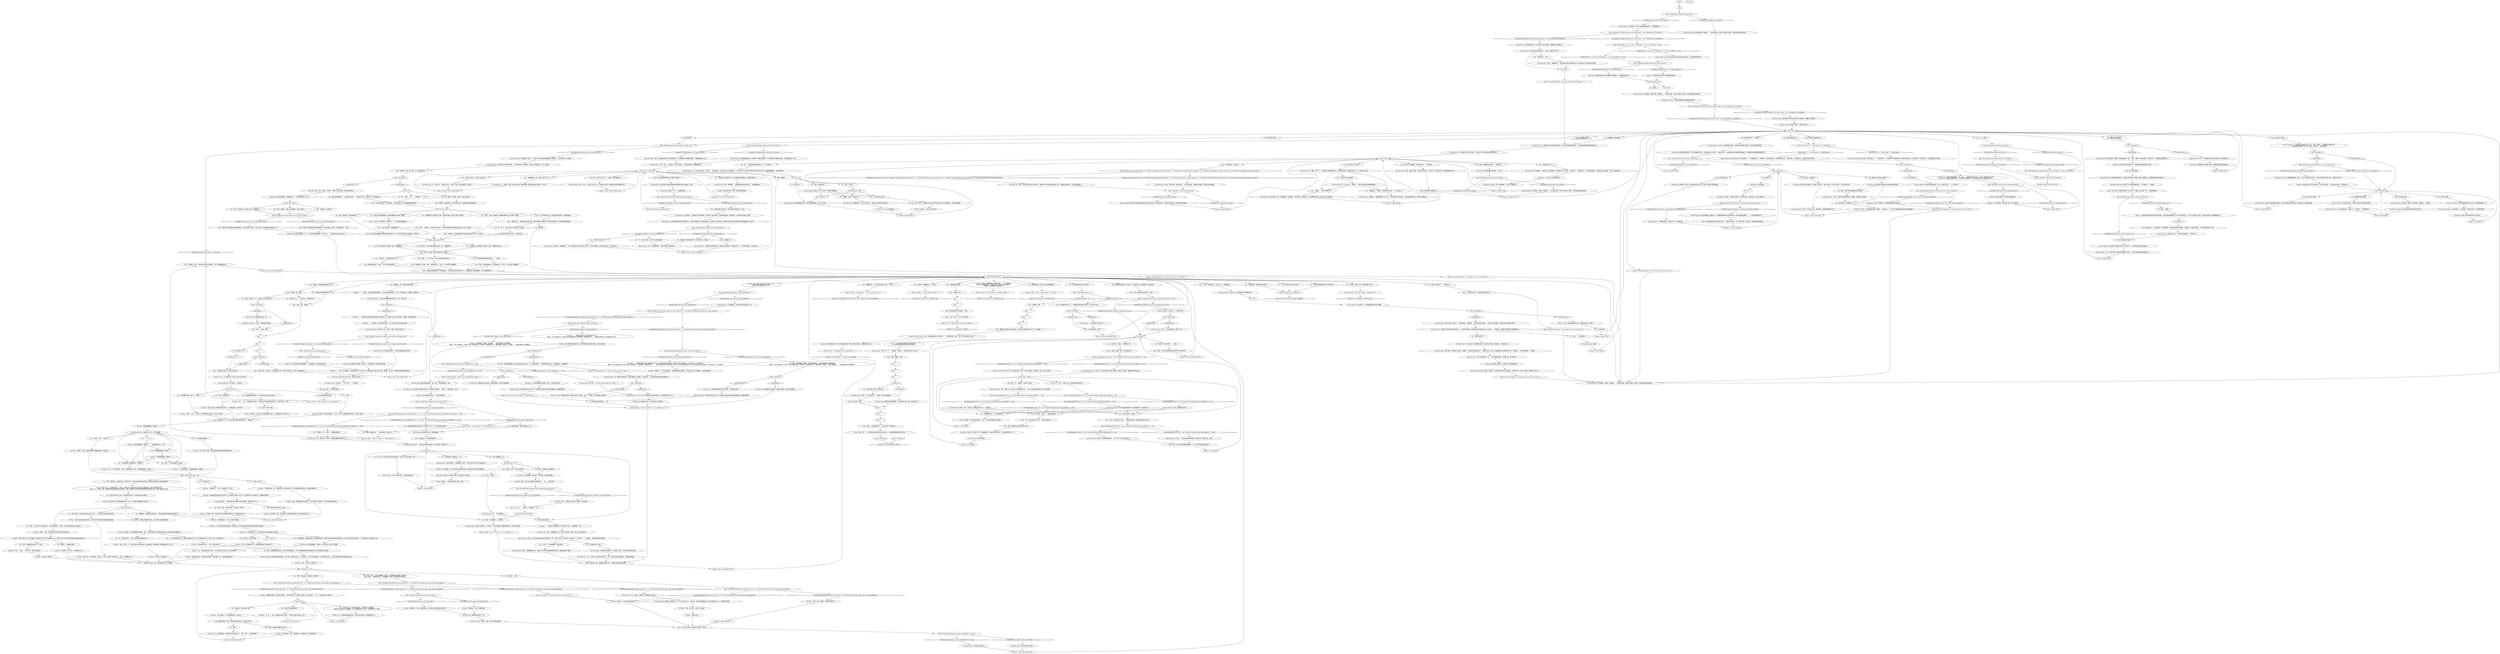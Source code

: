 # PLAZA / COUPRIS KINEEMA
# Lieutenant Kitsuragi's Coupris Kineema. With the built in shortwave radio and a trunk full of goodies, here lies the answer to the question that's been bothering you - what tore me from the soft abyss this morning.
#
#* Gain item: Crowbar
#* Gain item: bodybags
#* Gain item: Chaincutters
#* Gain item: Fire extinguisher
#* Gain secret task: Cut something.
#* Gain task: Get a Primer-book.
# ==================================================
digraph G {
	  0 [label="START"];
	  1 [label="input"];
	  2 [label="You: 拍拍燃油预热仪表。"];
	  3 [label="Untitled hub"];
	  4 [label="Kim Kitsuragi: 他的脸上闪过一丝笑容，在黑暗中很难察觉。"];
	  5 [label="Alice: CheckEquipped(\"neck_tie\")  and  Variable[\"whirling.necktie_personified\"] == true"];
	  6 [label="CheckEquipped(\"neck_tie\")  and  Variable[\"whirling.necktie_personified\"] == true", shape=diamond];
	  7 [label="!(CheckEquipped(\"neck_tie\")  and  Variable[\"whirling.necktie_personified\"] == true)", shape=diamond];
	  8 [label="Jump to: [MAIN HUB]"];
	  9 [label="Coupris Kineema: 你面前是一台汽車。車身是蓝白相间的，上面印着数字57。"];
	  10 [label="Alice: Variable[\"whirling.kineema_TH_check_success\"]"];
	  11 [label="Variable[\"whirling.kineema_TH_check_success\"]", shape=diamond];
	  12 [label="!(Variable[\"whirling.kineema_TH_check_success\"])", shape=diamond];
	  13 [label="You: 轻轻敲打燃油预热仪表。"];
	  14 [label="DEATH COMES FOR EVERYONE"];
	  15 [label="You: “爱丽丝，请你帮我接通狂飙怪人.FM。”"];
	  16 [label="You: “你在侮辱执行法律的警官吗，朋克青年？”"];
	  17 [label="DJ Mesh: “对，就是这首歌。‘狗混蛋满嘴放屁（我要吐了）。’”"];
	  18 [label="You: “就是那样。你是传统价值观的敌人，把你离经叛道的思想强加给无辜的人。”"];
	  19 [label="You: 什么也不说。"];
	  20 [label="You: “我问完了。谢谢。”"];
	  21 [label="DJ Mesh: “回见，条子老兄。”"];
	  22 [label="Coupris Kineema: 声音的攻势向你全力冲来。声波如同匕首般从锐影的扬声器里射出，像要将你撕碎。"];
	  23 [label="DJ Mesh: “这，呃……好吧，你就真的找不到*任何*一个地址让我送点东西吗，老兄？”"];
	  24 [label="Alice: IsKimHere()"];
	  25 [label="IsKimHere()", shape=diamond];
	  26 [label="!(IsKimHere())", shape=diamond];
	  27 [label="You: “改变计划，艾丽丝——帮我联系*你*。”"];
	  28 [label="DJ Mesh: “……一如既往，这里是DJ麦斯和弗莱科，你正在收听的是狂飙怪人.FM，为你带来最热门，最肮脏，最通俗的……”"];
	  29 [label="Kim Kitsuragi: “肯定是有人瞎摆弄过无线电，要不就是它随便选了一个频道……你想连总机，对吧？”"];
	  30 [label="You: “*狂飙怪人.FM*，是吗？”（看着他的眼睛。）"];
	  31 [label="Kim Kitsuragi: “車后面有些东西，可以拿出卖了给你付房费。去把嫌疑人押送厢打开。”"];
	  32 [label="You: “你是说笼子，对吗？”"];
	  33 [label="You: “我是……哈里。我猜是吧。我跟曷城警督正在合作调查一起案件。”"];
	  34 [label="no_kim_radio"];
	  35 [label="Jump to: [Coupris Kineema: \"In the cabin you see a set of steer...\"]"];
	  36 [label="Alice: “……”"];
	  37 [label="You: “我很肯定，我既不喜欢汽車，也不喜欢什么‘大师赛’。”"];
	  38 [label="Alice: Variable[\"plaza.kineema_interfacing_sportsmodel\"]"];
	  39 [label="Variable[\"plaza.kineema_interfacing_sportsmodel\"]", shape=diamond];
	  40 [label="!(Variable[\"plaza.kineema_interfacing_sportsmodel\"])", shape=diamond];
	  41 [label="You: “嗨，爱丽丝。我也是一名警官。很高兴见到你。”"];
	  42 [label="Empathy: 他对自己的兴奋轻描淡写——警督很乐意炫耀他的宝贝汽車。"];
	  43 [label="You: “你说‘没收’是什么意思？”"];
	  44 [label="Jump to: [MAIN HUB]"];
	  45 [label="Jump to: [Alice: \"\"This is Precinct 57. Can I connect...\"]"];
	  46 [label="Horrific Necktie: 哦，你听见了吗？她说出‘警官’的口气？她是个野姑娘，她很渴望，兄弟。派对开起来吧！"];
	  47 [label="Horrific Necktie: 是啊，兄弟，不然你会一直想知道会发生什么。快问她吧！"];
	  48 [label="You: “喂？”"];
	  49 [label="DJ Mesh: “哟哟哟！你和DJ麦斯连线了，老兄。再过几分钟我就得回去打碟了。你有什么事吗？”"];
	  50 [label="You: “非常抱歉打扰你。我有一个小问题。”"];
	  51 [label="DJ Mesh: “别担心，老兄。不过再过几分钟我就得回去打碟了。你有什么事吗？”"];
	  52 [label="DJ Mesh: “我真的相信这就是音乐的未来。操，臭核音乐之类的。臭气冲天，臭波像声波一样袅袅升起。你懂我的意思吧？”"];
	  53 [label="You: “唱这个合法吗？”"];
	  54 [label="DJ Mesh: “不唱才是违法，老兄。如果你也有了这样的灵感，整个宇宙都会逼你释放出来，明白我的意思吧？”"];
	  55 [label="DJ Mesh: “好吧。你还需要什么吗，还是说我他妈的终于能挂电话了？”"];
	  56 [label="You: “还有一件事——给金·曷城警督一点掌声。他*阴差阳错*地收藏了你的电台。”\n“还有一件事——给我的好兄弟，金·曷城警督一点掌声。他很喜欢你们的电台。”"];
	  57 [label="You: 把电台调回总机频道。"];
	  58 [label="You: “你想喜欢什么就喜欢什么，金。”"];
	  59 [label="Kim Kitsuragi: “嗯……”他对你皱眉。"];
	  60 [label="Authority: 眉毛！他又在对你使用他的争强好胜了……你……你无法抵抗……"];
	  61 [label="Coupris Kineema: 频率面板亮了起来，一个标着“总机”的绿色按钮像猫眼一样发着光……然后你听到了一些动静。"];
	  62 [label="DJ Mesh: “现在，你还有什么想问的吗？”"];
	  63 [label="You: “你有没有查到盔甲靴主人的更多信息？”"];
	  64 [label="You: “哈里尔·杜博阿警督报告。我跟曷城警督正在调查一起案件。”"];
	  65 [label="You: “他正在单独调查一条线索。听着，我需要帮助。”"];
	  66 [label="Alice: “那的确是个大问题，没错。”她好像在叹气。“好吧。下次记得带上曷城警督。”"];
	  67 [label="You: 拿走红头撬棍。"];
	  68 [label="Kim Kitsuragi: “不，恐怕不行。”他挺直了后背。“我们手上还有一起凶杀案呢，还记得吗？”"];
	  69 [label="You: “大师赛是什么？”"];
	  70 [label="Coupris Kineema: DJ电台停了下来。有那么一瞬间，他似乎无话可说……"];
	  71 [label="You: 把电台调回总机频道。"];
	  72 [label="Coupris Kineema: 电子猫发出了轻柔的呼噜声——无线电波在整个大都市里广泛传播。电流里传来一个女人的问候："];
	  73 [label="Kim Kitsuragi: “的确如此。”警督看着轮圈，叹了口气。“我打算把它们当做证物，不过定罪倒是用不着。他也没开口要回去。”"];
	  74 [label="Kim Kitsuragi: “有什么需要就随便拿，警官。这个案子会耗费很长的时间。我不会*过度保护*我的工具。不像有些人那样……”"];
	  75 [label="Alice: IsKimHere()"];
	  76 [label="IsKimHere()", shape=diamond];
	  77 [label="!(IsKimHere())", shape=diamond];
	  78 [label="Kim Kitsuragi: “一辆汽車，警官。我肯定你对这个概念很熟悉。我们拥有这玩意已经快一个世纪了。”"];
	  79 [label="Kim Kitsuragi: “就像我说的，反正它们也没用了。我应该早点想起还有这玩意的……”"];
	  80 [label="Electrochemistry: 拜托，清醒一点！她说自己不是塞尔维的方式——实际上是在请求你采取行动。放手去做吧。"];
	  81 [label="Alice: CheckEquipped(\"neck_tie\")  and  Variable[\"whirling.necktie_personified\"] == true"];
	  82 [label="CheckEquipped(\"neck_tie\")  and  Variable[\"whirling.necktie_personified\"] == true", shape=diamond];
	  83 [label="!(CheckEquipped(\"neck_tie\")  and  Variable[\"whirling.necktie_personified\"] == true)", shape=diamond];
	  84 [label="Alice: IsKimHere()"];
	  85 [label="IsKimHere()", shape=diamond];
	  86 [label="!(IsKimHere())", shape=diamond];
	  87 [label="Alice: “我是57分局的爱丽丝·德梅特里警官。请问你需要什么帮助？”无线电里传来一个声音。"];
	  88 [label="MAIN HUB"];
	  89 [label="You: 关上门。[离开。]"];
	  90 [label="Jump to: [MAIN HUB]"];
	  91 [label="Untitled hub (07)"];
	  92 [label="DJ Mesh: “非常酷，老兄，我可是非常认真地相信弗莱科会让这个题材发扬光大的！”"];
	  93 [label="DJ Mesh: “好吧，但是——不，我们没有把广播强行塞进人们的脑袋里。我甚至根本不知道那要怎么做，老兄。”"];
	  94 [label="DJ Mesh: “我的荣幸，条子同志。你还需要什么吗？”"];
	  95 [label="Kim Kitsuragi: 警督瞪着你，咬紧牙关。他的太阳穴上突起一根青筋。"];
	  96 [label="Reaction Speed: 你应该再试试无线电！"];
	  97 [label="Alice: IsKimHere()"];
	  98 [label="IsKimHere()", shape=diamond];
	  99 [label="!(IsKimHere())", shape=diamond];
	  100 [label="Kim Kitsuragi: “什么？”"];
	  101 [label="Volition: 别烦他了。他显然不想和你分享这个爱好。"];
	  102 [label="Reaction Speed: 周边。问他要狂飙怪人.FM的周边。"];
	  103 [label="You: “请寄到马丁内斯的褴褛飞旋。”"];
	  104 [label="You: “紧急情况，紧急情况！”"];
	  105 [label="You: “呼叫，德尔塔10号，我是火行者，收到请回答。”"];
	  106 [label="Kim Kitsuragi: “是的，等一下……”警督看了一眼笔记。“她的号码是0051944298。”"];
	  107 [label="Jump to: [The actual Radio HUB]"];
	  108 [label="You: “好吧，你不想聊这个，没问题的。”"];
	  109 [label="Alice: “……”"];
	  110 [label="Alice: SetVariableValue(\"plaza.kineema_left_after_ignition\", true) --[[ Variable[ ]]"];
	  111 [label="Kim Kitsuragi: “你说得对。”他轻轻拍了拍他的爱車，脸上露出了自负的笑容。“我没想到你也是个汽車爱好者。你也喜欢大师赛吗，警探？”"];
	  112 [label="You: 是的——哪里？"];
	  113 [label="Shivers: 野狗山谷——在它前面是一个熟悉的圆顶，就像没有颜色的七星瓢虫。大楼里有一个指定的停車位，专门用来停放*你的*汽車。"];
	  114 [label="Coupris Kineema: 你手中的撬棍感觉顺手又冰冷。比你想象的要重一些。"];
	  115 [label="Jump to: [TOOLBOX]"];
	  116 [label="Inland Empire: 一种黑暗的感觉。这样是不对的。松开离合器。"];
	  117 [label="You: 什么？"];
	  118 [label="Alice: “谁不是呢，”她实事求是的说道。“现在，你的*调查*需要什么帮助吗？”"];
	  119 [label="Coupris Kineema: 寂静。"];
	  120 [label="Jump to: [You: \"\"Hey, Sylvie, it's the police again.\"\"]"];
	  121 [label="Alice: Variable[\"plaza.kineema_sync_circulation\"]"];
	  122 [label="Variable[\"plaza.kineema_sync_circulation\"]", shape=diamond];
	  123 [label="!(Variable[\"plaza.kineema_sync_circulation\"])", shape=diamond];
	  124 [label="You: 拿走橡胶手柄的切链钳。"];
	  125 [label="Perception (Hearing): “真的？”他疲惫地低声说道。"];
	  126 [label="New jump"];
	  127 [label="You: “哟哟！”"];
	  128 [label="You: “不，我只是在询问——想象一种狂野的新型盈利方案。”"];
	  129 [label="You: “不，这不是法西斯台词，这是我的极端自由主义台词。如果你想听的话，我也可以来一句法西斯台词。”"];
	  130 [label="Esprit de Corps: 你越过了底线。这是不可原谅的错误。"];
	  131 [label="Alice: IsKimHere()"];
	  132 [label="IsKimHere()", shape=diamond];
	  133 [label="!(IsKimHere())", shape=diamond];
	  134 [label="You: “别这样，老兄！你可以告诉我的！”"];
	  135 [label="Coupris Kineema: 伴随着一阵清脆的咔哒声，車灯打开了，灯光映照在汽車前面的地面上。"];
	  136 [label="Kim Kitsuragi: 警督立即探进車厢，关掉了电台。他没有看着你，说道："];
	  137 [label="You: 再看一遍車厢。"];
	  138 [label="Kim Kitsuragi: “哦。”他明显很失望。“我猜不是所有人都喜欢吧。”"];
	  139 [label="Jump to: [Coupris Kineema: \"In the cabin you see a set of steer...\"]"];
	  140 [label="You: 为什么一提到*汽車*这个词，你就有一种沉溺的感觉？"];
	  141 [label="Perception (Sight): 一群附近的海鸥被轰鸣的电台吓了一跳，惊慌飞起。"];
	  142 [label="Kim Kitsuragi: “我不知道，是吗？”警督看着你，面无表情。“我打算把它们当做证物，不过定罪倒是用不着。他也从来没开口要回去。”"];
	  143 [label="Coupris Kineema: 它很牢固，防风雨，制作精良。警用物品——蓝色的。"];
	  144 [label="Authority: 另一种翻译是：想开我的汽車，你*想*都别想。"];
	  145 [label="Kim Kitsuragi: “这样已经有一段时间了。”警督耸耸肩。“据我猜测，工会在监听我们的通话——而且还干扰外部通信，来保护自己不被科奈尔攻击。”"];
	  146 [label="Interfacing: 没有浪费片刻的时间，你的手指抓紧了把手。松开离合器。松开把手——离合器下陷——右脚向往着油门踏板那熟悉的触感。你已经跟这台机器的机械循环同步了。"];
	  147 [label="Jump to: [very_interfacing]"];
	  148 [label="Inland Empire: 因为这样很孤独。就像你一样。周围都是海草和奇形怪状的海鱼，帽贝纠缠在我的残骸上……上方传来街道的声响……"];
	  149 [label="TOOLBOX"];
	  150 [label="Alice: “好吧，警官。请稍等。”"];
	  151 [label="DJ Mesh: “我是。再过几分钟我就得回去打碟了。你有事找我吗，条子老哥？”"];
	  152 [label="DJ Mesh: “谢谢你！没错，这就是DJ弗莱科热腾腾的新单。直击声波。”"];
	  153 [label="You: “当然，老兄。我又年轻又酷，你说的我一清二楚。”"];
	  154 [label="DJ Mesh: “DJ麦斯下线。”"];
	  155 [label="Reaction Speed: 你应该试试无线电！"];
	  156 [label="Alice: Variable[\"plaza.kineema_radio_speedfreaks\"] == true"];
	  157 [label="Variable[\"plaza.kineema_radio_speedfreaks\"] == true", shape=diamond];
	  158 [label="!(Variable[\"plaza.kineema_radio_speedfreaks\"] == true)", shape=diamond];
	  159 [label="Alice: Variable[\"plaza.kineema_mesh_ugly_hate\"]"];
	  160 [label="Variable[\"plaza.kineema_mesh_ugly_hate\"]", shape=diamond];
	  161 [label="!(Variable[\"plaza.kineema_mesh_ugly_hate\"])", shape=diamond];
	  162 [label="DJ Mesh: “……和瑞瓦肖最狂-狂-狂-狂野的条子讲了话。”\n摆弄了一会儿无线电之后，你按下发光的“收藏”按钮。无线电传来一道熟悉的声音：“……和瑞瓦肖最狂-狂-狂-狂野的条子讲了话。”"];
	  163 [label="Reaction Speed: 那连续的哒哒哒——是那对双胞胎听到的声音吗？"];
	  164 [label="Jump to: [You: \"\"Sorry about it, I wanted to contac...\"]"];
	  165 [label="Half Light: 他妈的为什么他就不肯承认？别放过他。逼他承认。"];
	  166 [label="Kim Kitsuragi: 警督挑起一边的眉毛。海风呼啸，吹来海盐的腥气。"];
	  167 [label="Kim Kitsuragi: 他一言不发。"];
	  168 [label="Jump to: [The actual Radio HUB]"];
	  169 [label="Sylvie: “喂，你好！”一个女性的声音通过电流向你传来问候——听起来她距离这里有万里之遥。"];
	  170 [label="Alice: “警官？”你听见背景里传来电话铃声和人们的交谈声。"];
	  171 [label="Alice: “57分局通话完毕。”她的声音消失在虚无中。"];
	  172 [label="DJ Flacio: “……现在，音乐燥起来！”麦克风里又传出一阵尖叫声。动感的摇滚乐充满了整个車厢，紧接着，DJ又混入了撞車和非法飙車比赛的声音。"];
	  173 [label="Conceptualization: 这是艺术……*地下*艺术……一副*景象*。"];
	  174 [label="You: 再次拿起无线电。"];
	  175 [label="Reaction Speed: 来吧——乘着无线电还调在狂飙怪人.FM的时候，再把它打开！"];
	  176 [label="Kim Kitsuragi: “是的，离这里往南大概100米的地方，我想名字叫罗伊的安乐窝或者什么的。如果我没记错的话，它应该开得挺晚的。”"];
	  177 [label="Kim Kitsuragi: “是的。”他皱起眉头。“我从来都不喜欢这个野蛮的名字。这对提升RCM的名望没多大帮助。”"];
	  178 [label="Alice: “喂？请问你是谁？”短暂的停顿。“我的记录显示这个频道是曷城警督使用的。”"];
	  179 [label="Alice: “你是谁？”短暂的停顿。“我的记录显示这个频道是金·曷城警督使用的。”"];
	  180 [label="Interfacing: 但是这不一样——这是跑車款的。"];
	  181 [label="Jump to: [what is this machine hub]"];
	  182 [label="Kim Kitsuragi: “不过，说真的，我们还是别开玩笑了，好吗？我们还有案子要调查呢。”他转身回到車厢。"];
	  183 [label="Electrochemistry: 改变计划——问*她的*号码。"];
	  184 [label="Alice: “……”"];
	  185 [label="You: 再次拿起无线电。"];
	  186 [label="Electrochemistry: 奇怪……听起来她没到更年期啊。肯定是太冷了或者什么的。好吧。"];
	  187 [label="Jump to: [Call People]"];
	  188 [label="Logic: 这一定就是那台把你从湮灭中撕裂的地狱机器——库普瑞斯锐影汽車。"];
	  189 [label="Interfacing: 你感觉自己和机械之间存在着不间断的联系。"];
	  190 [label="Interfacing: 深深的海底……"];
	  191 [label="Kim Kitsuragi: 警督克制地叹息一声。"];
	  192 [label="Alice: “……”"];
	  193 [label="You: “那当然！不能换台的强制收听电台。你们能靠广告费大赚特赚！”"];
	  194 [label="You: “差不多这样。这也许是你应尽的公民义务之一，你只是在给政府测试这项功能。”"];
	  195 [label="Jump to: [Kim Kitsuragi: \"Right away the lieutenant reaches i...\"]"];
	  196 [label="Alice: Variable[\"village.twins_spoke_to_boys_about_swearing_done\"]"];
	  197 [label="Variable[\"village.twins_spoke_to_boys_about_swearing_done\"]", shape=diamond];
	  198 [label="!(Variable[\"village.twins_spoke_to_boys_about_swearing_done\"])", shape=diamond];
	  199 [label="You: “等等！你能送我一点狂飙怪人的周边吗？”"];
	  200 [label="You: “金，加尔特有没有把塞尔维的号码告诉你？”\n“金，加尔特有给你塞尔维·玛莱卡的号码吗？”"];
	  201 [label="The actual Radio HUB"];
	  202 [label="Jump to: [Call People]"];
	  203 [label="Alice: IsKimHere()"];
	  204 [label="IsKimHere()", shape=diamond];
	  205 [label="!(IsKimHere())", shape=diamond];
	  206 [label="Kim Kitsuragi: “谢谢。”他的眼睛掠过广场，确保没人听见无线电里震耳欲聋的声音，接着转身回到了車厢。"];
	  207 [label="Jump to: [The actual Radio HUB]"];
	  208 [label="Jump to: [spinnershub]"];
	  209 [label="Jump to: [Alice: \"\"Just a second, officer...\" She put...\"]"];
	  210 [label="You: “别，等一下！我们正在马丁内斯调查一起凶杀案。”"];
	  211 [label="You: “RCM的所有警官都有这么*酷炫*的汽車吗？”"];
	  212 [label="You: （眯起眼睛）“好吧，但是汽車又*是什么*？”"];
	  213 [label="You: “不，我不在乎汽車，我了解一些随机的事情。”"];
	  214 [label="Jump to: [what is this machine hub]"];
	  215 [label="Inland Empire: 没什么。没什么。可能什么也不是，忘了我提过这件事。请继续无忧无虑地虚度时光吧。"];
	  216 [label="Alice: Variable[\"plaza.kineema_shivers_where_too\"]"];
	  217 [label="Variable[\"plaza.kineema_shivers_where_too\"]", shape=diamond];
	  218 [label="!(Variable[\"plaza.kineema_shivers_where_too\"])", shape=diamond];
	  219 [label="Coupris Kineema: 把手修长而光滑。手里的刀具发出*咔擦咔擦*的声响。"];
	  220 [label="Jump to: [TOOLBOX]"];
	  221 [label="Perception (Sight): 能让你看清容易在黑暗中错过的东西……"];
	  222 [label="Alice: Variable[\"TASK.read_the_watermark_done\"]"];
	  223 [label="Variable[\"TASK.read_the_watermark_done\"]", shape=diamond];
	  224 [label="!(Variable[\"TASK.read_the_watermark_done\"])", shape=diamond];
	  225 [label="Alice: IsKimHere()"];
	  226 [label="IsKimHere()", shape=diamond];
	  227 [label="!(IsKimHere())", shape=diamond];
	  228 [label="Alice: “请稍等，警官……”"];
	  229 [label="Interfacing: 老实说，那个听起来像是一个*惊人的*物理演示。"];
	  230 [label="You: “是的。酷到没朋友。”"];
	  231 [label="Kim Kitsuragi: “警官，不要把你没有支付的旅社账单当成是一种*道德福利*。这样站不住脚的。”"];
	  232 [label="Volition: 是*你*让他干傻事的……"];
	  233 [label="You: “57分局，我们被攻击了。重复一遍——曷城警督和……”"];
	  234 [label="Coupris Kineema: 白色小山羊皮那奢侈的触感，还有掌心的金属离合器手把，都让你感到异常熟悉……"];
	  235 [label="Coupris Kineema: 抽出式工具箱滑回它的巢穴。预热计量器在操纵杆和挂钩上的无线电上投下温暖的光晕。"];
	  236 [label="Alice: IsDayUntil(2) == true  and  (IsMorning() == true  or  IsNoon()== true)"];
	  237 [label="IsDayUntil(2) == true  and  (IsMorning() == true  or  IsNoon()== true)", shape=diamond];
	  238 [label="!(IsDayUntil(2) == true  and  (IsMorning() == true  or  IsNoon()== true))", shape=diamond];
	  239 [label="Alice: “……”"];
	  240 [label="You: “好吧……你说这首歌叫什么来着？”"];
	  241 [label="DJ Mesh: “这不仅仅是一首歌！这是DJ弗莱科捣碎声波的热腾腾的新单。”"];
	  242 [label="Untitled hub (09)"];
	  243 [label="You: “不错，一种让所有人平等的新方式，让他们全都听同一个频道。它会成为建设康米主义的好帮手。”"];
	  244 [label="DJ Mesh: “你他妈的也太怪了。行吧，那你说来听听。”"];
	  245 [label="DJ Flacio: “燥起来，”另一道声音插进来：“就像DJ麦斯和DJ弗莱科，还有你的狂-狂-狂-狂野朋友。这首曲子献给你！”"];
	  246 [label="Jump to: [You: \"Turn the radio back to PRIMELINE.\"]"];
	  247 [label="Kim Kitsuragi: “我不听他们的音乐。”警督尖锐地说道。"];
	  248 [label="You: “我……呃……”（挠挠头）“我很抱歉……金。”"];
	  249 [label="DJ Mesh: “呃，如果你能送我周边的话，我的地址恐怕得比‘不知名棚屋’好点儿。”"];
	  250 [label="Jump to: [DJ Mesh: \"No parting words; only the dull cry...\"]"];
	  251 [label="You: “等等！你难道不需要我的名字吗？”"];
	  252 [label="Jump to: [Untitled hub]"];
	  253 [label="DJ Mesh: “……还有整个摇滚城市瑞瓦肖城最快节奏的音乐。你们这群小流氓，闹市流浪汉，娘娘腔，还有漂移狂魔……”"];
	  254 [label="Alice: Variable[\"yard.cuno_greeting_done\"]"];
	  255 [label="Variable[\"yard.cuno_greeting_done\"]", shape=diamond];
	  256 [label="!(Variable[\"yard.cuno_greeting_done\"])", shape=diamond];
	  257 [label="Jump to: [Alice: \"\"Just a moment, officer...\"\"]"];
	  258 [label="Jump to: [plaza.serial_number_2]"];
	  259 [label="Alice: DayCount() <2  or  IsMorning()  or  IsAfternoon()"];
	  260 [label="DayCount() <2  or  IsMorning()  or  IsAfternoon()", shape=diamond];
	  261 [label="!(DayCount() <2  or  IsMorning()  or  IsAfternoon())", shape=diamond];
	  262 [label="Coupris Kineema: 你拍了拍仪表，指针猛地抖了一下，像是被吓到了。它停留在一块小的蓝色区域，表明发动机是冷的。仪表旁边是一个红色的开关，上面贴着*预热*的标签。"];
	  263 [label="Kim Kitsuragi: “几周前，我拦下了一个快車道上低速驾驶的年轻人。结果发现他是一位联盟官员的儿子——而且还是个高官。”"];
	  264 [label="Alice: IsKimHere()"];
	  265 [label="IsKimHere()", shape=diamond];
	  266 [label="!(IsKimHere())", shape=diamond];
	  267 [label="Interfacing: 如果想要打开折叠前灯的话，需要用他的钥匙启动发动机。"];
	  268 [label="Alice: “这里是57分局。需要我帮你联系谁吗？”短波电台里的声音重复着。"];
	  269 [label="Sylvie: “是的，你好。”你认出了她的声音。"];
	  270 [label="Kim Kitsuragi: 轮圈发出耀眼的光芒，映照在警督的眼镜上。他也一言不发。"];
	  271 [label="Composure: 操作电台很容易。只要充满信心——你可能已经做过几千次了。"];
	  272 [label="Perception (Hearing): 听起来一切都还好。全面战争的鼓点声还没有响起。如果说还有什么的话，听起来一切都有点*好过头*了……"];
	  273 [label="You: “爱丽丝，我是火行者。请再帮我接41分局。”"];
	  274 [label="Coupris Kineema: 一个金属抽屉从座椅底下滑了出来，咔哒一声停住了。里面是整齐排放的工具。\n一个金属抽屉从座椅底下滑了出来，咔哒一声停住了。工具箱是空的。"];
	  276 [label="You: “我完全不明白你是什么意思。”"];
	  277 [label="Untitled hub (10)"];
	  278 [label="Alice: IsKimHere()"];
	  279 [label="IsKimHere()", shape=diamond];
	  280 [label="!(IsKimHere())", shape=diamond];
	  281 [label="Composure: 真是意志坚定。他一定竭尽全力忍住笑意。"];
	  282 [label="Esprit de Corps: 在瑞瓦肖的别处，警督或许会打开无线电。独自一人的时候，他不再克制自己的微笑。"];
	  283 [label="Alice: IsKimHere()"];
	  284 [label="IsKimHere()", shape=diamond];
	  285 [label="!(IsKimHere())", shape=diamond];
	  286 [label="You: “我没什么要问的了。”（结束呼叫。）"];
	  287 [label="Alice: “我是57分局的爱丽丝·德梅特里警官。请问你需要什么帮助？”你可以发誓，她对警督的态度更友好一些。"];
	  288 [label="You: 开始在大腿上拍打出行军的节奏。"];
	  289 [label="You: “我需要你帮我联系一位市民——她叫塞尔维。她可能报告过一起凶杀案。”"];
	  290 [label="Alice: “先生，你已经连到57分局了。”她的声音很尖锐。"];
	  291 [label="You: 无视爱丽丝，按下“收藏”标签的按钮。"];
	  292 [label="Jump to: [Alice: \"\"This is Precinct 57,\" the operator...\"]"];
	  293 [label="You: 打开门。"];
	  294 [label="Alice: “好吧……日落先生。”她的声音不太友好。“你拿到使用警督汽車内部无线电的许可了吗？他在哪？”"];
	  295 [label="You: “我不知道，又不是说我们俩是连体婴。总之，我需要帮助。”"];
	  296 [label="Alice: “我接通了加姆洛克公共图书馆，已经向他们的管理员介绍过你了。正在接通，2,1……”"];
	  297 [label="You: “金，这是什么机器？”\n“金，这是库普瑞斯锐影汽車，对吗？”"];
	  298 [label="Jump to: [what is this machine hub]"];
	  299 [label="You: “操作无线电很容易。”（对着麦克风说话：）“呼叫德尔塔10号，我是火行者，收到请回答！”"];
	  300 [label="Alice: IsKimHere()"];
	  301 [label="IsKimHere()", shape=diamond];
	  302 [label="!(IsKimHere())", shape=diamond];
	  303 [label="You: 前方是什么？"];
	  304 [label="Suggestion: 一种他不介意的虚荣和浮华。"];
	  305 [label="Kim Kitsuragi: “嗯，”他点点头。“我拿走了，*而且*还因为酒后驾車把他逮捕了。”"];
	  306 [label="Alice: Variable[\"plaza.kineema_intro_done\"]"];
	  307 [label="Variable[\"plaza.kineema_intro_done\"]", shape=diamond];
	  308 [label="!(Variable[\"plaza.kineema_intro_done\"])", shape=diamond];
	  309 [label="Suggestion: 你有什么*毛病*吗？为什么要跟她联系？谁会*做出*这种事？！现在请表现地专业一点。"];
	  310 [label="Alice: “……”"];
	  311 [label="You: “把它们卖掉才是正解。”"];
	  312 [label="Jump to: [spinnershub]"];
	  313 [label="Untitled hub"];
	  314 [label="Tutorial Agent: 能在罗伊的鸟巢里典当的物品会出现在道具栏里，道具的标签下。跟罗伊说话的时候，你可以典当这些物品。"];
	  315 [label="Jump to: [very_interfacing]"];
	  316 [label="DJ Mesh: “哟！”这个词像子弹一样从这个男人的口中喷出。"];
	  317 [label="You: “我想这就是那首歌。”"];
	  318 [label="DJ Mesh: “顺带一提，这不是威胁，只是这么一个说法，我是个用词丰富的人。那么，你还需要什么吗？”"];
	  319 [label="DJ Mesh: “……和瑞瓦肖最狂-狂-狂-狂野的条子讲了话。他让我们给他的条子伙伴，我们的忠实听众金·曷城一个大大的欢迎。金，我们爱你。”\n摆弄了一会儿无线电之后，你按下发光的“收藏”按钮。无线电传来一道熟悉的声音：“……和瑞瓦肖最狂-狂-狂-狂野的条子讲了话。他让我们给他的条子伙伴，我们的忠实听众金·曷城一个大大的欢迎。金，我们爱你。”"];
	  320 [label="DJ Mesh: “我们甚至不知道他的名字。但是不管那位神秘的条子是谁，我们向他致敬。”"];
	  321 [label="DJ Mesh: “我理解你的愿望，我们的音乐酷毙了。我记得我们在上次演唱会上把最后一点周边送完了，不过——你的地址是什么来着？”"];
	  322 [label="You: “我现在住在马丁内斯附近的渔村，在海岸边的一座棚屋里。”\n“我现在住在海岸边的一座棚屋里。没人知道那条街叫什么名字，他们都管它叫‘不清楚’。”"];
	  323 [label="Logic: 即使真的寄来了包裹，如果上面没有你的名字，你要怎么收货？"];
	  324 [label="You: 耐心等待。"];
	  325 [label="Alice: Variable[\"plaza.kinema_made_it_to_radio_hub\"]"];
	  326 [label="Variable[\"plaza.kinema_made_it_to_radio_hub\"]", shape=diamond];
	  327 [label="!(Variable[\"plaza.kinema_made_it_to_radio_hub\"])", shape=diamond];
	  328 [label="Kim Kitsuragi: “如果你有这台車的话，你也会这么做的，”他半真半假的厉声说道。"];
	  329 [label="You: 拿走手摇手电筒。"];
	  330 [label="Alice: “库斯托先生……如果这是你的真名的话，越权使用警察无线电是一种*严重*的犯罪行为。我必须警告我的同事。”"];
	  331 [label="Alice: Variable[\"plaza.kineema_ignition_hub_reached\"]"];
	  332 [label="Variable[\"plaza.kineema_ignition_hub_reached\"]", shape=diamond];
	  333 [label="!(Variable[\"plaza.kineema_ignition_hub_reached\"])", shape=diamond];
	  334 [label="Kim Kitsuragi: “是的，这是我的巡逻車。如果你需要的话，可以用里面的工具箱和无线电。”他朝着車厢点了点头。"];
	  335 [label="Kim Kitsuragi: “一场跨洲举办的赛車活动。如果你喜欢汽車的话，绝对要去试一试——竞争非常激烈。”他又笑了笑。"];
	  336 [label="You: “大师赛？喜欢的不得了！”"];
	  337 [label="Coupris Kineema: 你拍了拍仪表，指针猛地抖了一下，像是被吓到了。它停留在大片的橙色区域，表明发动机是热的。仪表旁边是一个红色的开关，上面贴着*预热*的标签。"];
	  338 [label="Coupris Kineema: 仪表盘发出橙色的光芒。转数仪表跳跃着，伴随着一阵低沉的隆隆声，库普瑞斯锐影的发动机启动了。"];
	  339 [label="Jump to: [Coupris Kineema: \"In the cabin you see a set of steer...\"]"];
	  340 [label="Empathy: 他显然对自己的工具还是有*一点点*保护心理的，不过你能怎么办呢？工作就是工作。"];
	  341 [label="Rhetoric: 翻译过来就是：我们现在哪里都不去。"];
	  342 [label="You: “请再帮我接塞尔维。”"];
	  343 [label="Alice: Variable[\"plaza.kineema_empathy_connect_me_to_you\"]"];
	  344 [label="Variable[\"plaza.kineema_empathy_connect_me_to_you\"]", shape=diamond];
	  345 [label="!(Variable[\"plaza.kineema_empathy_connect_me_to_you\"])", shape=diamond];
	  346 [label="Kim Kitsuragi: “没错。”"];
	  347 [label="Jump to: [spinnershub]"];
	  348 [label="Jump to: [MAIN HUB]"];
	  349 [label="Electrochemistry: 作为你的副交感神经系统，我说这都是废话。现在快问她！"];
	  350 [label="Alice: “先生，你的*调查*需要我的帮助吗？”另一头的声音变得有些不耐烦。"];
	  351 [label="You: “好吧。”（关闭无线电。）"];
	  352 [label="Jump to: [Coupris Kineema: \"In the cabin you see a set of steer...\"]"];
	  353 [label="You: [离开。]"];
	  354 [label="You: “你激动吗，金？”"];
	  355 [label="Kim Kitsuragi: “不。”"];
	  356 [label="Alice: IsKimHere()"];
	  357 [label="IsKimHere()", shape=diamond];
	  358 [label="!(IsKimHere())", shape=diamond];
	  359 [label="DJ Mesh: “狗混蛋满嘴放屁（我要吐了）。”"];
	  360 [label="DJ Mesh: “什么？不，我没在骂你，老兄。这首歌就叫这个名字。‘狗混蛋满嘴放屁（我要吐了）。’”"];
	  361 [label="DJ Mesh: “狗混蛋满嘴放屁（我要吐了）！”"];
	  362 [label="DJ Mesh: “狗混蛋满嘴放屁（我要吐了），”他放慢语速又说了一遍。"];
	  363 [label="You: “好吧。我们继续。之前我们和几个孩子聊了聊，他们说在脑子里听到这首歌。你知道这有可能是什么因素造成的吗？”"];
	  364 [label="Jump to: [Untitled hub (08)]"];
	  365 [label="You: “好的，法西斯台词是这样的，我会骂你是国家的敌人，因为你把离经叛道的思想强加给儿童，因此腐蚀传统价值观。”"];
	  366 [label="DJ Mesh: “不，我们没有把电台强塞进人们的脑子里。你们这些法西斯和阴谋论爱好者脑子有问题吗？”"];
	  367 [label="DJ Mesh: “呃，可能你确实在疯言疯语，这样的话我可以原谅你。我认识很多疯子。”"];
	  368 [label="DJ Mesh: “但可真他妈讨厌。我没时间听你放屁。你还需要什么吗，还是说我能挂电话了？”"];
	  369 [label="Alice: Variable[\"plaza.kineema_mesh_ugly_hate\"]  or  Variable[\"plaza.kineema_mesh_ugly_hate_nonexplode\"]"];
	  370 [label="Variable[\"plaza.kineema_mesh_ugly_hate\"]  or  Variable[\"plaza.kineema_mesh_ugly_hate_nonexplode\"]", shape=diamond];
	  371 [label="!(Variable[\"plaza.kineema_mesh_ugly_hate\"]  or  Variable[\"plaza.kineema_mesh_ugly_hate_nonexplode\"])", shape=diamond];
	  372 [label="Alice: Variable[\"plaza.kineema_mesh_ugly_hate\"]"];
	  373 [label="Variable[\"plaza.kineema_mesh_ugly_hate\"]", shape=diamond];
	  374 [label="!(Variable[\"plaza.kineema_mesh_ugly_hate\"])", shape=diamond];
	  375 [label="Kim Kitsuragi: 警督的呼吸停滞了一拍。"];
	  376 [label="Jump to: [The actual Radio HUB]"];
	  377 [label="Alice: Variable[\"plaza.kineema_mesh_best_kim_shoutout\"]  or  Variable[\"plaza.kineema_mesh_worst_kim_shoutout\"]"];
	  378 [label="Variable[\"plaza.kineema_mesh_best_kim_shoutout\"]  or  Variable[\"plaza.kineema_mesh_worst_kim_shoutout\"]", shape=diamond];
	  379 [label="!(Variable[\"plaza.kineema_mesh_best_kim_shoutout\"]  or  Variable[\"plaza.kineema_mesh_worst_kim_shoutout\"])", shape=diamond];
	  380 [label="Jump to: [Kim Kitsuragi: \"\"We aren't discussing this.\" After...\"]"];
	  381 [label="Alice: Variable[\"plaza.kineema_mesh_ugly_hate\"]  or  Variable[\"plaza.kineema_mesh_ugly_hate_nonexplode\"]"];
	  382 [label="Variable[\"plaza.kineema_mesh_ugly_hate\"]  or  Variable[\"plaza.kineema_mesh_ugly_hate_nonexplode\"]", shape=diamond];
	  383 [label="!(Variable[\"plaza.kineema_mesh_ugly_hate\"]  or  Variable[\"plaza.kineema_mesh_ugly_hate_nonexplode\"])", shape=diamond];
	  384 [label="Kim Kitsuragi: 曷城警督用右脚慢慢地、有节奏地拍打着。很长一段时间过去了。"];
	  385 [label="Alice: “这里是57分局！喂，警督，有什么能帮你的吗？”"];
	  386 [label="Interfacing: 在绿色总机按钮下方，有一个黄色的收藏按钮吸引了你的注意……不知道金的默认电台是什么？"];
	  387 [label="Kim Kitsuragi: “我这里有些可以拿去卖的东西。看看背后，在嫌疑人押送厢里。”"];
	  388 [label="Kim Kitsuragi: “这是轮圈——装在轮子上的无聊玩意。每当車轮停下来的时候，”他用手做了一个旋转的动作，“罩壳会继续旋转。本身真没什么实际用途，只是为了满足虚荣心。”"];
	  389 [label="You: “谢谢。我很感激你的帮助。”（拿走轮圈。）"];
	  390 [label="You: 快速挂断。"];
	  391 [label="Alice: “恐怕那里已经关门了。上面说图书馆的营业时间是早上10点至下午6点。”"];
	  392 [label="Jump to: [what is this machine hub]"];
	  393 [label="You: “对不起，我不能接受。这样是不对的。”（不拿轮圈。）"];
	  394 [label="Kim Kitsuragi: “好了。等你办完事，我会用遥控器把它们关掉——现在只用站到汽車前面就可以了。”"];
	  395 [label="Alice: “塞尔维·玛莱卡已经接通了，警官。”"];
	  396 [label="Alice: “……”"];
	  397 [label="Alice: “警官，”她总算是回来了。“塞尔维·玛莱卡已经接通了。”"];
	  398 [label="Kim Kitsuragi: “不，不想。那样太傻了。我只是……”他有些犹豫。“我不知道为什么要留着它们。不过也没关系。反正我也不能把它们装在这台汽車上。装着轮圈的警車——那样太离谱了。”"];
	  399 [label="You: 只是点点头。"];
	  400 [label="Alice: CheckEquipped(\"neck_tie\")  and  Variable[\"whirling.necktie_personified\"] == true"];
	  401 [label="CheckEquipped(\"neck_tie\")  and  Variable[\"whirling.necktie_personified\"] == true", shape=diamond];
	  402 [label="!(CheckEquipped(\"neck_tie\")  and  Variable[\"whirling.necktie_personified\"] == true)", shape=diamond];
	  403 [label="You: 松开离合器手把。"];
	  404 [label="You: “大家喜欢它吗？”"];
	  405 [label="DJ Mesh: “好吧，条子老兄！我可以，我会做！”"];
	  406 [label="Electrochemistry: 瞧瞧！他的瞳孔扩大了。他一定是太高兴了，我的老兄。要不是他的眼镜这么*恰好*地强调了这一点，你还看不出来呢。"];
	  407 [label="Coupris Kineema: 声音的攻势向你全力冲来。声波如同匕首般从锐影的扬声器里射出，像要将你撕碎。"];
	  408 [label="Kim Kitsuragi: 警督啪地关掉无线电，调回总机频道。他无声地凝视着你。"];
	  409 [label="Composure: 他太僵硬了。像个新兵蛋子在接受军事检阅，期望他们的长官别来找他麻烦。"];
	  410 [label="Jump to: [MAIN HUB]"];
	  411 [label="Kim Kitsuragi: “不久前我没收了这四个玩意。可以拿去马丁内斯运河旁边的当铺里问问。”"];
	  412 [label="Alice: IsTaskActive(\"TASK.help_kim_with_money_plan\")  and  IsKimHere()--[[ Variable[ ]]"];
	  413 [label="IsTaskActive(\"TASK.help_kim_with_money_plan\")  and  IsKimHere()--[[ Variable[ ]]", shape=diamond];
	  414 [label="!(IsTaskActive(\"TASK.help_kim_with_money_plan\")  and  IsKimHere()--[[ Variable[ ]])", shape=diamond];
	  415 [label="Kim Kitsuragi: 警督看着你拿走轮圈，点了点头。"];
	  416 [label="You: “你能帮我查一双盔甲靴的序列号吗？”"];
	  417 [label="Alice: “我稍后会联系他提供一份完整的报告。”她的声音并没有变得友好一些。“我是爱丽丝·德梅特里警官，有什么能帮你的吗？”"];
	  418 [label="Alice: “啊哈。听起来挺麻烦的。”她好像在叹气。“好吧。下次记得带上曷城警督。”"];
	  419 [label="Alice: “请稍等，警官。”"];
	  420 [label="Alice: “……”"];
	  421 [label="Jump to: [what is this machine hub]"];
	  422 [label="no kim hub"];
	  423 [label="You: 按下加热按钮。"];
	  424 [label="You: 看看嫌疑人押送厢内部。"];
	  425 [label="Logic: 听起来很有可能是这样。"];
	  426 [label="You: “是的。太古怪了。”"];
	  427 [label="Rhetoric: 被打败了。我没什么好补充的。"];
	  428 [label="Alice: “先生，你已经连到57分局了。”她的声音很尖锐，明显感觉到没那么友善了。"];
	  429 [label="You: “那样不危险吗？”"];
	  430 [label="kineema_intro_hub"];
	  431 [label="Alice: Variable[\"plaza.kineema_intro_done\"]"];
	  432 [label="Variable[\"plaza.kineema_intro_done\"]", shape=diamond];
	  433 [label="!(Variable[\"plaza.kineema_intro_done\"])", shape=diamond];
	  434 [label="Interfacing: 手把被拉了回去。传动系统深处的某个地方，离合片再次跟飞轮匹配成双。"];
	  435 [label="You: “我准备好再次接通狂飙怪人.FM了。”"];
	  436 [label="You: “……”"];
	  437 [label="You: “是的。我有个问题。”"];
	  438 [label="DJ Mesh: “来问吧。不过再过几分钟我就得回去打碟了。DJ麦斯能为RCM做点什么？”"];
	  439 [label="DJ Mesh: “你还有什么想问的？”"];
	  440 [label="Endurance: 告诉他真相，孩子。即使他没有*坚强*到能够听完这件事。"];
	  441 [label="DJ Mesh: “没事，老兄，谢谢你。和你聊天很愉快。”"];
	  442 [label="Coupris Kineema: 不用换频道。无线电已经处在狂飙怪人.FM。"];
	  443 [label="You: “你在对我撒谎吗，金？”"];
	  444 [label="Alice: Variable[\"plaza.kineema_kim_authority_lying_shutdown\"]"];
	  445 [label="Variable[\"plaza.kineema_kim_authority_lying_shutdown\"]", shape=diamond];
	  446 [label="!(Variable[\"plaza.kineema_kim_authority_lying_shutdown\"])", shape=diamond];
	  447 [label="You: “谢谢！”"];
	  448 [label="DJ Mesh: “这个没问题。马丁内斯的褴褛飞旋，我记住了。”"];
	  449 [label="Alice: “收到。请稍等，警官。”"];
	  450 [label="Alice: “……”"];
	  451 [label="You: 拿起无线电。"];
	  452 [label="Kim Kitsuragi: “哦，原来叫这个名字吗？”他努力想要表现地吃惊一些。"];
	  453 [label="Jump to: [Alice: \"She sighs. \"Right... please hold.\"\"]"];
	  454 [label="You: “他在休息。这里的情况比较艰难。听着，我需要你的协助。”"];
	  455 [label="calling_without_you"];
	  456 [label="Alice: 她的声音听起来并不友好。“警督在哪？”"];
	  457 [label="You: “我需要汇报，马丁内斯的木板道上发现了一具尸体。”"];
	  458 [label="Shivers: 那个声音。你感觉轻风拂过了你的头发，好像自己正在驾驶一样——但是在哪里呢？"];
	  459 [label="Shivers: 一条狭窄的街道两边排满了破旧的木屋，8/81高速公路盘绕着，宛如一条巨蛇高高在上。孩子们在高架桥下玩耍。当你经过的时候，那些眼睛转向你……"];
	  460 [label="You: （看着金。）“那不是*腐败*吗？”"];
	  461 [label="Jump to: [MAIN HUB]"];
	  462 [label="Alice: Variable[\"plaza.kineema_kim_said_ok_to_take_tools\"]"];
	  463 [label="Variable[\"plaza.kineema_kim_said_ok_to_take_tools\"]", shape=diamond];
	  464 [label="!(Variable[\"plaza.kineema_kim_said_ok_to_take_tools\"])", shape=diamond];
	  465 [label="Interfacing: 太奇怪了。車根本不在海底。它就在你面前，安然无恙。它为什么要那么说？"];
	  466 [label="Electrochemistry: 哦，你听见了吗？纯粹的欲望。她是个野姑娘！给她扔个弧线球，看看她会不会参加派对。"];
	  467 [label="Kim Kitsuragi: 他打开预热器，等待着，接着掏出钥匙，说道：“好吧。准备好。我转动钥匙，你按下启动——按钮就在预热器旁边。”"];
	  468 [label="Coupris Kineema: 蒸汽从汽車背后的大型发动机中散发出来。它还没来得及冷却呢。"];
	  469 [label="You: 你还好吗，我的朋友？"];
	  470 [label="Alice: IsKimHere()"];
	  471 [label="IsKimHere()", shape=diamond];
	  472 [label="!(IsKimHere())", shape=diamond];
	  473 [label="Conceptualization: 发令枪响了，我们出发！"];
	  474 [label="DJ Mesh: “再说，弗莱科和我在合同里写了，我们能放自己写的曲子。所以实在没有理由不唱。”"];
	  475 [label="DJ Mesh: “我没听懂。你是想问我们能不能，呃，在人们的脑子里播放我们的电台？”"];
	  476 [label="DJ Mesh: “但我们没有，呃，把它强塞进人们的脑子里。我也不知道那要怎么做。难道不是人们自己用收音机调到他们最喜欢的电台吗。”"];
	  477 [label="DJ Mesh: “我们不会给他测试任何东西，除非是多少块砖头能砸烂他家所有的玻璃。”"];
	  478 [label="Alice: Variable[\"plaza.kineema_mesh_ugly_hate\"]  or  Variable[\"plaza.kineema_mesh_ugly_hate_nonexplode\"]"];
	  479 [label="Variable[\"plaza.kineema_mesh_ugly_hate\"]  or  Variable[\"plaza.kineema_mesh_ugly_hate_nonexplode\"]", shape=diamond];
	  480 [label="!(Variable[\"plaza.kineema_mesh_ugly_hate\"]  or  Variable[\"plaza.kineema_mesh_ugly_hate_nonexplode\"])", shape=diamond];
	  481 [label="Alice: Variable[\"plaza.kineema_radio_speedfreaks\"]"];
	  482 [label="Variable[\"plaza.kineema_radio_speedfreaks\"]", shape=diamond];
	  483 [label="!(Variable[\"plaza.kineema_radio_speedfreaks\"])", shape=diamond];
	  484 [label="Alice: Variable[\"plaza.kineema_mesh_regular_talk\"]"];
	  485 [label="Variable[\"plaza.kineema_mesh_regular_talk\"]", shape=diamond];
	  486 [label="!(Variable[\"plaza.kineema_mesh_regular_talk\"])", shape=diamond];
	  487 [label="Kim Kitsuragi: 警督沉默不语，盯着控制面板。"];
	  488 [label="You: “喔，老兄！你至少该告诉我你喜欢他们！我本可以让他们欢迎你一番。”"];
	  489 [label="Kim Kitsuragi: “我不喜欢他们。”他轻微地耸了耸肩：“我也不知道为什么那个频道被标注了。”"];
	  490 [label="Alice: “当然。她的电话号码是多少，警官？”"];
	  491 [label="You: “抱歉，我想连总台。”（拿起无线电，调回总台。）"];
	  492 [label="Volition: 这绝对是你听过的最烦人的东西——感觉就像有人在你的耳朵里大便。"];
	  493 [label="Coupris Kineema: 汽車背后的笼子看起来很不舒服。四个闪亮的轮圈堆放在座椅上。它们银色的边缘在黑暗中闪闪发光。"];
	  494 [label="You: “那些东西*是*什么？”"];
	  495 [label="Jump to: [Alice: \"\"It will take just a moment, office...\"]"];
	  496 [label="Jump to: [Coupris Kineema: \"In the cabin you see a set of steer...\"]"];
	  497 [label="You: “理由……呃，举个例子，我不知道我的无线电在哪。”"];
	  498 [label="Alice: Variable[\"plaza.kineema_kim_on\"]"];
	  499 [label="Variable[\"plaza.kineema_kim_on\"]", shape=diamond];
	  500 [label="!(Variable[\"plaza.kineema_kim_on\"])", shape=diamond];
	  501 [label="You: “你到达马丁内斯的时候，我一定就是被它给吵醒的。来自地狱的噪音。”"];
	  502 [label="Coupris Kineema: 按钮在仪表盘里停留了几秒，然后弹了起来……什么也没发生。"];
	  503 [label="You: （看着轮圈。）“我懂的，我也会没收它们的——它们太吸引人了。”"];
	  504 [label="Physical Instrument: 冰冷而沉重——宛如真相。你觉得自己再一次与*真相*重逢了。"];
	  505 [label="Interfacing: 很适合开启各种各样的大门和盖子……"];
	  506 [label="Alice: “……”"];
	  507 [label="Kim Kitsuragi: “我也不喜欢，但就是这么回事。在我看来，这些街道已经足够安全了。如果说还有什么的话，没有雇佣兵会让事态更平静一些。暂时而已……”他关掉无线电。一片寂静。"];
	  508 [label="Esprit de Corps: 要是曷城警督在的话，就能明白是怎么一回事了……"];
	  509 [label="You: “爱丽丝，请再帮我接一下41分局。”"];
	  510 [label="You: “狗混蛋满嘴放屁（我要吐了）。”"];
	  511 [label="Untitled hub (08)"];
	  512 [label="You: “我明白了。谢谢你的澄清。”"];
	  513 [label="DJ Mesh: “革命——大脑——广播。懂了，我们会试试看的。”"];
	  514 [label="DJ Mesh: “你越来越诡异了，老哥。简直不可理喻。”"];
	  515 [label="Alice: Variable[\"TASK.talk_to_speedfreaks_fm\"] == true  and  Variable[\"plaza.kineema_speedfreaks_connected\"] == false"];
	  516 [label="Variable[\"TASK.talk_to_speedfreaks_fm\"] == true  and  Variable[\"plaza.kineema_speedfreaks_connected\"] == false", shape=diamond];
	  517 [label="!(Variable[\"TASK.talk_to_speedfreaks_fm\"] == true  and  Variable[\"plaza.kineema_speedfreaks_connected\"] == false)", shape=diamond];
	  518 [label="You: “没什么，别在意。”"];
	  519 [label="waiting_hub"];
	  520 [label="DJ Mesh: “……给你的汽車增强马力吧，妈妈的坏小子们，把車飙起来，狂欢……”"];
	  521 [label="You: “当然了，你不用解释的。我会忘掉的。”"];
	  522 [label="Coupris Kineema: 在車厢里，你看见一组操纵杆，一台挂钩式话筒，座椅下的抽出式工具箱，还有燃油预热仪表的柔光。"];
	  523 [label="Alice: “哦。你拿到使用警督汽車内部无线电的许可了吗？”她的声音听起来不是很友好。“他在哪？”"];
	  524 [label="You: “说来话长。不好的事情已经过去了。”"];
	  525 [label="Alice: 短暂的停顿之后。“好吧。下次记得带上曷城警督。”"];
	  526 [label="what is this machine hub"];
	  527 [label="Empathy: 他说话的时候，带着一种难以掩饰的骄傲。"];
	  528 [label="Kim Kitsuragi: “我们的绝大多数巡逻車都是库普瑞斯汽車公司提供的，没错。”"];
	  529 [label="You: “我感觉被剥夺了人与人接触的机会。”"];
	  530 [label="You: “你喜欢派对吗，爱丽丝？”"];
	  531 [label="Jump to: [Alice: \"\"This is Precinct 57,\" the operator...\"]"];
	  532 [label="Kim Kitsuragi: “按加热按钮没用的，”他一边说，一边把钥匙晃得叮当响。“没有点火钥匙是不会启动的。”\n“好了好了。折叠前灯玩得差不多了吧。我知道它们很吸引人，而且也很脆弱。我不会再帮你打开了。”"];
	  533 [label="You: 按下标志着前灯的按钮。"];
	  534 [label="Interfacing: 没有点火钥匙的话，库普瑞斯锐影是无法启动的。"];
	  535 [label="You: 按下发动机按钮。"];
	  536 [label="You: 什么也不说。"];
	  537 [label="Empathy: 他听起来有些忧虑，但还是准备好协助。警察打来电话的时候，大家就应该这么做。"];
	  538 [label="You: 我知道怎么操作这台机器吗？"];
	  539 [label="Perception (Smell): 一股皮革和重燃油的味道朝你迎面扑来。"];
	  540 [label="Logic: 这明显就是极度兴奋下的胡言乱语——我们把它合理化一些。拿起无线电，或者工具，或者做点普通的事情。"];
	  541 [label="Jump to: [DEATH COMES FOR EVERYONE]"];
	  542 [label="You: “我说了‘狂飙怪人.FM’。金是这个电台的忠实粉丝。”"];
	  543 [label="You: “你好，是DJ麦斯吗？”"];
	  544 [label="DJ Mesh: “大家爱死它了，老兄！订单像雪片一样飞来。”"];
	  545 [label="DJ Mesh: “这不要紧。听着，我可是非常认真地相信弗莱科会让这个题材发扬光大的！”"];
	  546 [label="You: “好吧。但我推荐你试试看。为了革命。”"];
	  547 [label="Kim Kitsuragi: “哈？”他发出一声疑问，好像把他自己也吓到了。"];
	  548 [label="DJ Flacio: 另一道同样暴怒的声音打破了沉默。“现在来放点音乐。”"];
	  549 [label="DJ Flacio: 另一道同样暴怒的声音打破了沉默。“现在来放点音乐。”"];
	  550 [label="DJ Mesh: “我不想知道，老兄。我喜欢留出一点想象空间。还有别的事吗？”"];
	  551 [label="DJ Mesh: “嘿，先别急着谢我！我觉得我们应该没有存货了，但是，好吧……还有别的事吗？”"];
	  552 [label="You: “其实吧，还是先不要了。”（返回。）"];
	  553 [label="Volition: 这个电台甚至比坤诺还要搞糟——感觉就像有人在你的耳朵里大便。"];
	  554 [label="Alice: “这里是57分局，”电流里传来话务员的问候声。“有什么需要帮助的吗？”"];
	  555 [label="Kim Kitsuragi: “听着，它能让我在漫长的夜晚中保持警惕，好吗？这是一种方法。我不是什么*狂飙怪人*，也不是什么……”他摇摇头，愤怒地盯着自己的双脚。"];
	  556 [label="Alice: IsTaskActive(\"TASK.help_kim_with_money_plan\")  and  IsKimHere()--[[ Variable[ ]]"];
	  557 [label="IsTaskActive(\"TASK.help_kim_with_money_plan\")  and  IsKimHere()--[[ Variable[ ]]", shape=diamond];
	  558 [label="!(IsTaskActive(\"TASK.help_kim_with_money_plan\")  and  IsKimHere()--[[ Variable[ ]])", shape=diamond];
	  559 [label="Jump to: [Coupris Kineema: \"The cage at the back of the motor c...\"]"];
	  560 [label="You: “我更喜欢别人叫我龙舌兰日落。金是我的搭档，我们正在调查一起案件。”"];
	  561 [label="Alice: “是41分局的吧。曷城警督在哪？”"];
	  562 [label="Alice: “你为什么不用自己的无线电联系你们分局呢？”"];
	  563 [label="Jump to: [You: \"\"I'm looking for any information th...\"]"];
	  564 [label="You: “我们可以发动它，开到什么地方去吗？”"];
	  565 [label="Alice: Variable[\"plaza.kineema_encyclo_titoptournee\"]"];
	  566 [label="Variable[\"plaza.kineema_encyclo_titoptournee\"]", shape=diamond];
	  567 [label="!(Variable[\"plaza.kineema_encyclo_titoptournee\"])", shape=diamond];
	  568 [label="Half Light: 整个马丁内斯都在看你！"];
	  569 [label="Jump to: [MAIN HUB]"];
	  570 [label="Coupris Kineema: 你在里面看见一组操纵杆，一台挂钩式话筒，座椅下的抽出式工具箱，还有燃油预热仪表的柔光。"];
	  571 [label="Jump to: [SYLVIE]"];
	  572 [label="You: 等一下！作为一个女权主义者，我觉得这种暗示很无礼。"];
	  573 [label="Half Light: 他们想让你闭嘴。让你安静。别他妈放松警惕。"];
	  574 [label="Kim Kitsuragi: “只有在有人提到攻击的时候会这样——别的都不受影响。我们最好的办法就是当作什么也没发生——也就是说，如果我们不想被完全切断网络的话。”"];
	  575 [label="Alice: Variable[\"canal.roy_intro_done\"]  or  Variable[\"canal.light_mainhub_reached\"]   or  Variable[\"canal.table_mainhub_reached\"]  or  Variable[\"canal.hjelmdall_mainhub_reached\"]  or Variable[\"canal.boombox_mainhub_reached\"]"];
	  576 [label="Variable[\"canal.roy_intro_done\"]  or  Variable[\"canal.light_mainhub_reached\"]   or  Variable[\"canal.table_mainhub_reached\"]  or  Variable[\"canal.hjelmdall_mainhub_reached\"]  or Variable[\"canal.boombox_mainhub_reached\"]", shape=diamond];
	  577 [label="!(Variable[\"canal.roy_intro_done\"]  or  Variable[\"canal.light_mainhub_reached\"]   or  Variable[\"canal.table_mainhub_reached\"]  or  Variable[\"canal.hjelmdall_mainhub_reached\"]  or Variable[\"canal.boombox_mainhub_reached\"])", shape=diamond];
	  578 [label="Kim Kitsuragi: “是的，罗伊的鸟巢，就在运河边——我们去过那里。如果我没弄错的话，那里应该开到很晚。”"];
	  579 [label="Coupris Kineema: 在車厢里，迎接你的是一组操纵杆，一台挂钩式话筒，座椅下的抽出式工具箱，还有燃油预热仪表的柔光。"];
	  580 [label="Alice: “*DJ麦斯*目前在线。我会为你连线他。”"];
	  581 [label="DJ Mesh: “呃……什么？”他迷惑地笑了起来。“这是我今天听到的最荒诞的事儿了。你是个条子，对吧？”"];
	  582 [label="You: “我只想确认一下——前几天你是不是替DJ弗莱科发布了一首新曲？”"];
	  583 [label="Conceptualization: “就该叫这个名字。粗口才是精髓。”"];
	  584 [label="Alice: “对方终止了连线。我还能为你做什么，警官？”"];
	  585 [label="Kim Kitsuragi: 警督啪地关掉无线电，调回总机频道。他无声地凝视着你。"];
	  586 [label="Coupris Kineema: 当一辆車的引擎被点燃，如果它能够自己飞跃群山，谱写乐曲——或许这就会是你现在所听到的音乐。"];
	  587 [label="Untitled hub"];
	  588 [label="Jump to: [SYLVIE]"];
	  589 [label="Call People"];
	  590 [label="Alice: “……”"];
	  591 [label="You: “那*飙車*是什么意思？”"];
	  592 [label="You: “你好像提到了一家当铺？”"];
	  593 [label="You: “呃，我叫库斯托先生。朋友们都叫我拉斐尔。金就是我朋友。”"];
	  594 [label="Alice: “哈里先生，你拿到使用警督汽車内部无线电的许可了吗？他在哪？”"];
	  595 [label="You: “这可能是我需要帮助的事情之一。”（咳嗽。）"];
	  596 [label="Kim Kitsuragi: “这是库普瑞斯锐影，我的汽車。如果你需要的话，可以用里面的工具箱和无线电。”他朝着車厢点了点头。"];
	  597 [label="Kim Kitsuragi: “是的，我很抱歉……库普瑞斯锐影的发动机声音……的确很有特色。”"];
	  598 [label="Empathy: 他还在回避你的目光——耳朵也变得通红。"];
	  599 [label="Perception (Hearing): 就像一头从沉睡中苏醒的猎豹。一边打着哈欠，一边咆哮。"];
	  600 [label="Coupris Kineema: 呃……等曷城警督在这里的时候再说？这是他的汽車。"];
	  601 [label="Esprit de Corps: 见鬼——号码在警督这里，但他人不在。"];
	  602 [label="Kim Kitsuragi: “稍等一下，她可能正在忙……需要一点时间才能接电话。”"];
	  603 [label="You: 等等，什么？‘野姑娘’？听起来不太对啊……"];
	  604 [label="You: 等等，这是不是意味着我知道怎么驾驶它？"];
	  605 [label="Interfacing: 过了一会儿，你意识到沉默就是你唯一的答案。你随便怎么处理吧。"];
	  606 [label="Interfacing: 新保养过的皮革味道，仪表盘上没有灰尘，杯座上放着一只干净的小刷子，似乎在轻声说道："];
	  607 [label="Jump to: [MAIN HUB]"];
	  608 [label="DJ Mesh: 电台主持人肆无忌惮地狂笑起来。“哦，老哥，我爱死这句话了！你可真棒。不，我们不做这种事情。也不知道要怎么做——我们只是很正常地广播这些曲子而已。”"];
	  609 [label="You: “我只是为了孩子们着想。”"];
	  610 [label="DJ Mesh: “想都别想，你这个法西斯混蛋。让你的朋友永远别再听我们的音乐。”"];
	  611 [label="DJ Mesh: 没有告别，只有单调沉闷的拨号音。"];
	  612 [label="Jump to: [Alice: \"\"This is Precinct 57. Can I connect...\"]"];
	  613 [label="Drama: 他被出卖了。他的秘密被揭开了！"];
	  614 [label="You: “我其实不知道我的地址……”"];
	  615 [label="Jump to: [The actual Radio HUB]"];
	  616 [label="You: “你好，爱丽丝，我是41分局的警官。很高兴见到你。”"];
	  617 [label="Kim Kitsuragi: “该死！”警督像毒蛇一般飞快地关掉无线电，转到了总机。然后他转向你："];
	  618 [label="spinnershub"];
	  619 [label="Jump to: [The actual Radio HUB]"];
	  620 [label="Kim Kitsuragi: “真的吗？”警督看着你。“呃，其实我对这件事也不是漠不关心的。”他调了调眼镜，显然是因为找到了一个同好而开心。"];
	  621 [label="Perception (Hearing): 把它关掉，这根本不叫音乐！"];
	  622 [label="Kim Kitsuragi: “好吧，那就先*别拿*，等我们意识到必须：*再*进行一次这样的对话，然后再回来拿也不迟。”"];
	  623 [label="Coupris Kineema: 在車厢里，你看见一组操纵杆，一台挂钩式话筒，座椅下的抽出式工具箱，还有燃油预热仪表的柔光。"];
	  624 [label="Horrific Necktie: 冒犯，那就直接问她好了！"];
	  625 [label="Horrific Necktie: 真是令人难以置信的假正经……哦，好吧，至少现在你知道了。"];
	  626 [label="Kim Kitsuragi: “不会比站在3个武装雇佣兵和8个工会成员之间危险，希望如此。”他转头望了望。"];
	  627 [label="Kim Kitsuragi: “你可以试着再呼叫一遍——只是不要提到宣判。还有要记住，他们在监听。”"];
	  628 [label="You: 松开离合器，然后再紧踩一下。"];
	  629 [label="You: 推入抽出式工具箱。"];
	  630 [label="Coupris Kineema: 多亏了主人的悉心关照，我状态良好，能感觉到重视和关爱。"];
	  631 [label="Alice: “请再说一遍，警官？”"];
	  632 [label="Alice: “好的……稍等，警官。”"];
	  633 [label="DJ Mesh: 他叹了口气。“你就想问我这个？听着，如果孩子们决定听瑞-瑞-瑞-瑞瓦肖最火爆的电台，那可不是我们的问题。”\n他叹了口气。“拜托，老兄，我刚刚还在和你说我们能放这类曲子。听着，如果孩子们决定听瑞-瑞-瑞-瑞瓦肖最火爆的电台，那可不是我们的问题。”"];
	  634 [label="DJ Mesh: “你还有什么想知道的？”"];
	  635 [label="Alice: Variable[\"plaza.kineema_mesh_worst_kim_shoutout\"]"];
	  636 [label="Variable[\"plaza.kineema_mesh_worst_kim_shoutout\"]", shape=diamond];
	  637 [label="!(Variable[\"plaza.kineema_mesh_worst_kim_shoutout\"])", shape=diamond];
	  638 [label="DJ Mesh: “法西斯肥猪，我发誓。你们都该……”辱骂逐渐被灼人的寂静取代。\n摆弄了一会儿无线电之后，你按下发光的“收藏”按钮。无线电传来一道熟悉的声音：“法西斯肥猪，我发誓。你们都该……”辱骂逐渐被灼人的寂静取代。"];
	  639 [label="Alice: Variable[\"plaza.kineema_radio_speedfreaks\"] == true"];
	  640 [label="Variable[\"plaza.kineema_radio_speedfreaks\"] == true", shape=diamond];
	  641 [label="!(Variable[\"plaza.kineema_radio_speedfreaks\"] == true)", shape=diamond];
	  642 [label="You: “这里是DJ麦斯！我们是狂飙怪人.FM！”"];
	  643 [label="Untitled hub"];
	  644 [label="Jump to: [Untitled hub]"];
	  645 [label="DJ Mesh: “……动起来吧，放开该死的离合器，让马力带领你踏上终生难忘的旅程！”"];
	  646 [label="Encyclopedia: 这不过是些花里胡哨的词汇。大部分人都会叫它*笼子*。"];
	  647 [label="You: “ICP有没有回复你序列号的事？”"];
	  648 [label="You: “请帮我接加姆洛克公共图书馆。”"];
	  649 [label="Jamrock Public Library: “你好，这里是加姆洛克公共图书馆。”一个男管理员接了电话。“有什么可以帮你的吗，警官？”"];
	  650 [label="Inland Empire: 汽車，汽車……汽車发生了什么不好的事……你的喉咙里升起一团黑暗的阴影。"];
	  651 [label="Alice: IsKimHere()"];
	  652 [label="IsKimHere()", shape=diamond];
	  653 [label="!(IsKimHere())", shape=diamond];
	  654 [label="Alice: “还有别的事吗，警探？”"];
	  655 [label="You: “喂……喂喂……喂……”（模仿回音。）“有人吗？”"];
	  656 [label="Jump to: [spinnershub]"];
	  657 [label="Interfacing: 有了它，你可以做很多事：剪链条，锁，还有绳子——特别是皮带……"];
	  658 [label="You: 我该怎么打开前灯呢？\n“金，我该怎么打开前灯呢？”"];
	  659 [label="You: “所以你拿走了他的轮圈？”"];
	  660 [label="Alice: “……”"];
	  661 [label="Jump to: [Call People]"];
	  662 [label="Jump to: [Alice: \"\"One moment...\" You can hear her sh...\"]"];
	  663 [label="Coupris Kineema: 没有回复。只有机械般的静电声在空中蔓延。"];
	  664 [label="You: 关掉无线电。"];
	  665 [label="You: 拉开抽出式工具箱。"];
	  666 [label="You: “待宰的肥羊是平静的。它不知道前方等待它的命运如何。”"];
	  667 [label="You: “好名字，老兄！一流水平。”"];
	  668 [label="You: “……什么？”"];
	  669 [label="Logic: 这太荒唐了。不管是声音还是气味都不是这样传播的。他到底在*说*什么？"];
	  670 [label="DJ Mesh: “好极了，兄弟。我们要让所有人都听听这场声音的革命！”"];
	  671 [label="You: “这不是阴谋论，这是基本逻辑。那些低等的种族，新鲜热乎着从原初的黏液里滑落出来，他们不能立刻正面击败我们——所以就采取了无比邪恶的计划。”"];
	  672 [label="DJ Mesh: “想都别想，你这个法西斯混蛋。”"];
	  673 [label="DJ Mesh: “法西斯肥猪，我发誓。你和金·曷城都该……”辱骂逐渐被灼人的寂静取代。\n摆弄了一会儿无线电之后，你按下发光的“收藏”按钮。无线电传来一道熟悉的声音：“法西斯肥猪，我发誓。你和金·曷城都该……”辱骂逐渐被灼人的寂静取代。"];
	  674 [label="Kim Kitsuragi: 听了一会儿之后，警督把电台调回总机频道。“我不会跟你讨论这个的。”"];
	  675 [label="Jump to: [Coupris Kineema: \"If, when a motor-carriage's engine...\"]"];
	  676 [label="Jump to: [Untitled hub]"];
	  677 [label="Authority: 够了。你得给自己的伙伴一点体面，向他*道歉*。"];
	  678 [label="Jump to: [Untitled hub (10)]"];
	  679 [label="address_the_nation"];
	  680 [label="Alice: “你是什么意思，警官？我不是塞尔维。”"];
	  681 [label="You: “我不知道，艾丽丝……只要联系我就行。”"];
	  682 [label="Kim Kitsuragi: “真没什么好*聊*的，不过当然了，我们还是集中在重要的事情上吧。”他拍了拍汽車。"];
	  683 [label="Alice: Variable[\"tc.turn_off_tutorial_node\"]"];
	  684 [label="Variable[\"tc.turn_off_tutorial_node\"]", shape=diamond];
	  685 [label="!(Variable[\"tc.turn_off_tutorial_node\"])", shape=diamond];
	  686 [label="You: “是的，我知道金！他是我的搭档。”"];
	  687 [label="Alice: “可以的，杜博阿警督。”她停顿了一下，因为期待而略显紧张。"];
	  688 [label="Jump to: [Coupris Kineema: \"In the cabin you see a set of steer...\"]"];
	  689 [label="Alice: IsHourBetween(10, 17)"];
	  690 [label="IsHourBetween(10, 17)", shape=diamond];
	  691 [label="!(IsHourBetween(10, 17))", shape=diamond];
	  692 [label="You: “别人告诉我，我需要跟我们分局取得联系……41分局检疫所。”\n“爱丽丝，我需要医疗看护。请帮我接41分局的尼克斯·戈特利布。”\n“爱丽丝，请帮我接41分局检疫所。”"];
	  693 [label="You: “如果我说错了请别介意，但它好像是*跑車款*的，对吗？”"];
	  694 [label="Alice: Variable[\"whirling.kineema_TH_check_success\"]"];
	  695 [label="Variable[\"whirling.kineema_TH_check_success\"]", shape=diamond];
	  696 [label="!(Variable[\"whirling.kineema_TH_check_success\"])", shape=diamond];
	  697 [label="Kim Kitsuragi: “上班时间我们可以再试一次。”"];
	  698 [label="Alice: “现在，我能帮你的*调查*做些什么呢？”"];
	  699 [label="Esprit de Corps: 这里是41分局——近到现在你该回家了。它远在天边……"];
	  700 [label="Alice: “……”"];
	  701 [label="Volition: 耐心等待。放松。"];
	  702 [label="You: “嗯……你想把轮圈装在你的車上吗？”（指向锐影。）"];
	  703 [label="You: “很抱歉，你要为了我卖掉它们。”"];
	  704 [label="Esprit de Corps: 但还是谢谢你。"];
	  705 [label="Alice: CheckEquipped(\"neck_tie\")  and  Variable[\"whirling.necktie_personified\"] == true"];
	  706 [label="CheckEquipped(\"neck_tie\")  and  Variable[\"whirling.necktie_personified\"] == true", shape=diamond];
	  707 [label="!(CheckEquipped(\"neck_tie\")  and  Variable[\"whirling.necktie_personified\"] == true)", shape=diamond];
	  708 [label="Coupris Kineema: 有点不对劲。扬声器里只传来嘶嘶的声响。"];
	  709 [label="Alice: Variable[\"plaza.alice_said_one_of_the_weird_things\"]"];
	  710 [label="Variable[\"plaza.alice_said_one_of_the_weird_things\"]", shape=diamond];
	  711 [label="!(Variable[\"plaza.alice_said_one_of_the_weird_things\"])", shape=diamond];
	  712 [label="Logic: 这一定就是那台把你从湮灭中撕裂的地狱机器。"];
	  713 [label="You: 用手指抚过其中一个操纵杆。"];
	  714 [label="very_interfacing"];
	  715 [label="You: 你去哪了？"];
	  716 [label="Alice: Variable[\"backyard.kineema_something_bad_motorcarriage\"]"];
	  717 [label="Variable[\"backyard.kineema_something_bad_motorcarriage\"]", shape=diamond];
	  718 [label="!(Variable[\"backyard.kineema_something_bad_motorcarriage\"])", shape=diamond];
	  719 [label="You: 打开门。"];
	  720 [label="Interfacing: 当然，这只是你脑海里的一种感觉——理应如此——不过你几乎感觉到离合器手把也在回握着你。"];
	  721 [label="You: “狂飙怪人.FM。一个无线电台。这和案子有关。”"];
	  722 [label="Alice: “抱歉，警官。你的电台个人频道暂时不可用，或许明天再来试试。还有什么我能帮你的？”"];
	  723 [label="You: “他们不是在电台上听的。他们在脑子里听到。你知道这是怎么回事吗？”"];
	  724 [label="DJ Mesh: “狂飙怪人.FM不是强制收听的频道，老兄。我们没想强迫人们接受我们的想法。那是法西斯式的狗屎观念。”"];
	  725 [label="You: 按下标注“收藏”的按钮并打开狂飙怪人.FM。\n把金的无线电调到狂飙怪人.FM。"];
	  726 [label="DJ Flacio: “我希望他和我们一起永远摇-摇-摇-摇滚下去。”另一道声音插进来：“世界需要更多的怪人。这首歌献给你，神秘的条子！”"];
	  727 [label="You: “这就是我们要联系的电台对吧？狂飙怪人.FM？为什么它被设置为‘最爱’？”"];
	  728 [label="You: “我说，你他妈的在对我撒谎吗？”"];
	  729 [label="Kim Kitsuragi: “你好，爱丽丝，请协助一下我们41分局的同事，我把话筒交给他了。”"];
	  730 [label="Reaction Speed: 押送厢？普通人一般都叫它*笼子*。"];
	  731 [label="You: “你能帮我接41分局吗？我有些事需要报告。”"];
	  732 [label="Encyclopedia: 大师巡回赛是跨洲举办的赛車活动，主要是以超高速度，荒唐的赞助商，以及高死亡人数而闻名。每隔四年在瑞瓦肖声名赫赫的零卡路斯赛道举办一次活动。"];
	  733 [label="Alice: Variable[\"plaza.kineema_interf_wont_start_without_ignition\"]"];
	  734 [label="Variable[\"plaza.kineema_interf_wont_start_without_ignition\"]", shape=diamond];
	  735 [label="!(Variable[\"plaza.kineema_interf_wont_start_without_ignition\"])", shape=diamond];
	  11760033 [label="JUMP OUT to KINEEMA / CALLING THE LIBRARY", shape=diamond];
	  11720065 [label="JUMP OUT to KINEEMA / REPORTING THE CORPSE ON THE BOARDWALK", shape=diamond];
	  6020163 [label="JUMP OUT to KINEEMA / SYLVIE", shape=diamond];
	  7800104 [label="JUMP OUT to KINEEMA / STATION CALL", shape=diamond];
	  7800522 [label="JUMP OUT to KINEEMA / STATION CALL", shape=diamond];
	  7800564 [label="JUMP OUT to KINEEMA / STATION CALL", shape=diamond];
	  11920053 [label="JUMP OUT to KINEEMA / LAZARETH CALL", shape=diamond];
	  6020118 [label="JUMP OUT to KINEEMA / SYLVIE", shape=diamond];
	  9650111 [label="JUMP OUT to KINEEMA / SERIAL NUMBER", shape=diamond];
	  0 -> 1
	  1 -> 431
	  2 -> 259
	  3 -> 426
	  3 -> 230
	  3 -> 399
	  4 -> 536
	  4 -> 311
	  4 -> 703
	  5 -> 6
	  5 -> 7
	  6 -> 624
	  7 -> 349
	  8 -> 88
	  9 -> 412
	  10 -> 11
	  10 -> 12
	  11 -> 188
	  12 -> 712
	  13 -> 259
	  15 -> 631
	  16 -> 360
	  17 -> 511
	  18 -> 514
	  19 -> 55
	  20 -> 369
	  21 -> 584
	  22 -> 246
	  23 -> 252
	  24 -> 25
	  24 -> 26
	  25 -> 729
	  26 -> 422
	  27 -> 680
	  28 -> 141
	  29 -> 598
	  30 -> 452
	  31 -> 646
	  32 -> 177
	  33 -> 594
	  34 -> 64
	  34 -> 33
	  34 -> 686
	  34 -> 560
	  34 -> 593
	  35 -> 522
	  36 -> 109
	  37 -> 138
	  38 -> 40
	  38 -> 39
	  39 -> 693
	  40 -> 214
	  41 -> 179
	  42 -> 535
	  43 -> 263
	  44 -> 88
	  45 -> 268
	  46 -> 313
	  47 -> 681
	  47 -> 530
	  47 -> 529
	  48 -> 663
	  49 -> 582
	  50 -> 51
	  51 -> 582
	  52 -> 669
	  53 -> 54
	  54 -> 474
	  55 -> 102
	  56 -> 478
	  57 -> 612
	  58 -> 489
	  59 -> 108
	  59 -> 174
	  60 -> 444
	  61 -> 72
	  62 -> 277
	  63 -> 258
	  64 -> 687
	  65 -> 562
	  66 -> 417
	  67 -> 114
	  68 -> 392
	  69 -> 335
	  70 -> 196
	  71 -> 292
	  72 -> 385
	  73 -> 656
	  74 -> 340
	  75 -> 76
	  75 -> 77
	  76 -> 589
	  77 -> 601
	  78 -> 392
	  79 -> 704
	  80 -> 705
	  81 -> 82
	  81 -> 83
	  82 -> 625
	  83 -> 186
	  84 -> 85
	  84 -> 86
	  85 -> 145
	  86 -> 508
	  87 -> 386
	  88 -> 89
	  88 -> 2
	  88 -> 451
	  88 -> 424
	  88 -> 713
	  88 -> 297
	  88 -> 13
	  88 -> 658
	  88 -> 665
	  88 -> 185
	  89 -> 498
	  90 -> 88
	  91 -> 666
	  91 -> 50
	  91 -> 543
	  91 -> 127
	  92 -> 364
	  93 -> 634
	  94 -> 102
	  95 -> 367
	  96 -> 376
	  97 -> 98
	  97 -> 99
	  98 -> 408
	  99 -> 549
	  100 -> 728
	  100 -> 134
	  100 -> 518
	  101 -> 676
	  102 -> 277
	  103 -> 448
	  104 -> 709
	  105 -> 709
	  106 -> 449
	  107 -> 201
	  108 -> 682
	  109 -> 296
	  110 -> 541
	  111 -> 732
	  112 -> 459
	  113 -> 699
	  114 -> 504
	  115 -> 149
	  116 -> 315
	  117 -> 465
	  118 -> 187
	  119 -> 8
	  120 -> 6020163
	  121 -> 122
	  121 -> 123
	  122 -> 714
	  123 -> 90
	  124 -> 219
	  125 -> 632
	  127 -> 49
	  128 -> 93
	  129 -> 244
	  130 -> 584
	  131 -> 132
	  131 -> 133
	  132 -> 674
	  133 -> 282
	  134 -> 166
	  135 -> 394
	  136 -> 29
	  137 -> 139
	  138 -> 421
	  139 -> 522
	  140 -> 215
	  141 -> 203
	  142 -> 656
	  143 -> 221
	  144 -> 44
	  145 -> 574
	  146 -> 121
	  147 -> 714
	  148 -> 540
	  149 -> 329
	  149 -> 67
	  149 -> 124
	  149 -> 629
	  150 -> 239
	  151 -> 582
	  152 -> 511
	  153 -> 92
	  154 -> 584
	  155 -> 376
	  156 -> 157
	  156 -> 158
	  157 -> 96
	  158 -> 155
	  159 -> 160
	  159 -> 161
	  160 -> 638
	  161 -> 162
	  162 -> 320
	  163 -> 172
	  164 -> 491
	  165 -> 101
	  166 -> 60
	  167 -> 108
	  167 -> 174
	  168 -> 201
	  169 -> 588
	  170 -> 615
	  171 -> 496
	  172 -> 621
	  173 -> 568
	  174 -> 520
	  175 -> 643
	  176 -> 683
	  177 -> 293
	  178 -> 34
	  179 -> 34
	  180 -> 38
	  181 -> 526
	  182 -> 268
	  183 -> 75
	  184 -> 519
	  185 -> 325
	  186 -> 350
	  187 -> 589
	  188 -> 430
	  189 -> 628
	  189 -> 604
	  190 -> 117
	  191 -> 125
	  192 -> 354
	  192 -> 436
	  193 -> 724
	  194 -> 477
	  195 -> 136
	  196 -> 197
	  196 -> 198
	  197 -> 163
	  198 -> 254
	  199 -> 381
	  200 -> 106
	  201 -> 416
	  201 -> 289
	  201 -> 291
	  201 -> 647
	  201 -> 648
	  201 -> 233
	  201 -> 457
	  201 -> 15
	  201 -> 273
	  201 -> 435
	  201 -> 692
	  201 -> 725
	  201 -> 342
	  201 -> 731
	  201 -> 509
	  201 -> 286
	  201 -> 63
	  202 -> 589
	  203 -> 204
	  203 -> 205
	  204 -> 136
	  205 -> 253
	  206 -> 268
	  207 -> 201
	  208 -> 618
	  209 -> 7800104
	  210 -> 456
	  211 -> 528
	  212 -> 78
	  213 -> 138
	  214 -> 526
	  215 -> 181
	  216 -> 217
	  216 -> 218
	  217 -> 112
	  218 -> 533
	  219 -> 657
	  220 -> 149
	  221 -> 220
	  222 -> 224
	  222 -> 223
	  223 -> 44
	  224 -> 341
	  225 -> 226
	  225 -> 227
	  226 -> 467
	  227 -> 600
	  228 -> 506
	  229 -> 208
	  230 -> 4
	  231 -> 427
	  232 -> 202
	  233 -> 708
	  234 -> 146
	  235 -> 607
	  236 -> 237
	  236 -> 238
	  237 -> 468
	  238 -> 10
	  239 -> 192
	  240 -> 17
	  241 -> 511
	  242 -> 193
	  242 -> 18
	  242 -> 243
	  242 -> 194
	  243 -> 670
	  244 -> 365
	  245 -> 586
	  246 -> 57
	  247 -> 676
	  248 -> 167
	  249 -> 644
	  250 -> 611
	  251 -> 550
	  252 -> 587
	  253 -> 645
	  254 -> 256
	  254 -> 255
	  255 -> 553
	  256 -> 492
	  257 -> 7800564
	  258 -> 9650111
	  259 -> 260
	  259 -> 261
	  260 -> 337
	  261 -> 262
	  262 -> 300
	  263 -> 659
	  263 -> 460
	  263 -> 503
	  264 -> 265
	  264 -> 266
	  265 -> 462
	  266 -> 149
	  267 -> 569
	  268 -> 207
	  269 -> 120
	  270 -> 312
	  271 -> 679
	  272 -> 352
	  273 -> 453
	  274 -> 264
	  276 -> 545
	  277 -> 56
	  277 -> 20
	  277 -> 199
	  278 -> 280
	  278 -> 279
	  279 -> 585
	  280 -> 548
	  281 -> 612
	  282 -> 57
	  283 -> 284
	  283 -> 285
	  284 -> 639
	  285 -> 726
	  286 -> 171
	  287 -> 386
	  288 -> 602
	  289 -> 490
	  290 -> 698
	  291 -> 28
	  292 -> 554
	  293 -> 559
	  294 -> 455
	  295 -> 562
	  296 -> 649
	  297 -> 694
	  298 -> 526
	  299 -> 178
	  300 -> 301
	  300 -> 302
	  301 -> 532
	  302 -> 423
	  303 -> 113
	  304 -> 229
	  305 -> 460
	  305 -> 503
	  306 -> 307
	  306 -> 308
	  307 -> 461
	  308 -> 623
	  309 -> 232
	  310 -> 397
	  311 -> 231
	  312 -> 618
	  313 -> 681
	  313 -> 529
	  313 -> 530
	  313 -> 603
	  313 -> 572
	  314 -> 347
	  315 -> 714
	  316 -> 473
	  317 -> 241
	  318 -> 102
	  319 -> 245
	  320 -> 283
	  321 -> 587
	  322 -> 249
	  323 -> 251
	  323 -> 447
	  324 -> 384
	  325 -> 326
	  325 -> 327
	  326 -> 554
	  327 -> 61
	  328 -> 182
	  329 -> 143
	  330 -> 210
	  330 -> 390
	  331 -> 332
	  331 -> 333
	  332 -> 110
	  333 -> 541
	  334 -> 650
	  335 -> 421
	  336 -> 620
	  337 -> 300
	  338 -> 599
	  339 -> 522
	  340 -> 149
	  341 -> 144
	  342 -> 228
	  343 -> 344
	  343 -> 345
	  344 -> 589
	  345 -> 183
	  346 -> 536
	  346 -> 311
	  346 -> 703
	  347 -> 618
	  348 -> 88
	  349 -> 681
	  349 -> 530
	  349 -> 529
	  350 -> 661
	  351 -> 119
	  352 -> 522
	  354 -> 355
	  355 -> 580
	  356 -> 357
	  356 -> 358
	  357 -> 580
	  358 -> 722
	  359 -> 583
	  360 -> 511
	  361 -> 240
	  361 -> 16
	  362 -> 240
	  362 -> 16
	  362 -> 510
	  363 -> 633
	  364 -> 511
	  365 -> 608
	  366 -> 440
	  367 -> 368
	  368 -> 102
	  369 -> 370
	  369 -> 371
	  370 -> 611
	  371 -> 441
	  372 -> 373
	  372 -> 374
	  373 -> 610
	  374 -> 672
	  375 -> 130
	  376 -> 201
	  377 -> 378
	  377 -> 379
	  378 -> 635
	  379 -> 159
	  380 -> 674
	  381 -> 382
	  381 -> 383
	  382 -> 250
	  383 -> 321
	  384 -> 660
	  385 -> 24
	  386 -> 201
	  387 -> 730
	  388 -> 304
	  389 -> 415
	  390 -> 35
	  391 -> 651
	  392 -> 526
	  393 -> 622
	  394 -> 410
	  395 -> 269
	  396 -> 395
	  397 -> 169
	  398 -> 3
	  399 -> 270
	  400 -> 401
	  400 -> 402
	  401 -> 46
	  402 -> 466
	  403 -> 434
	  404 -> 544
	  405 -> 154
	  406 -> 405
	  407 -> 57
	  408 -> 612
	  409 -> 165
	  410 -> 88
	  411 -> 618
	  412 -> 413
	  412 -> 414
	  413 -> 31
	  414 -> 236
	  415 -> 306
	  416 -> 258
	  417 -> 201
	  418 -> 417
	  419 -> 420
	  420 -> 36
	  421 -> 526
	  422 -> 41
	  422 -> 299
	  422 -> 655
	  423 -> 502
	  424 -> 493
	  425 -> 461
	  426 -> 346
	  427 -> 312
	  428 -> 81
	  429 -> 626
	  430 -> 353
	  430 -> 719
	  431 -> 432
	  431 -> 433
	  432 -> 570
	  433 -> 9
	  434 -> 688
	  435 -> 150
	  436 -> 356
	  437 -> 438
	  438 -> 582
	  439 -> 102
	  440 -> 609
	  440 -> 19
	  440 -> 671
	  441 -> 21
	  442 -> 377
	  443 -> 100
	  444 -> 445
	  444 -> 446
	  445 -> 248
	  446 -> 677
	  447 -> 551
	  448 -> 323
	  449 -> 590
	  450 -> 184
	  451 -> 325
	  452 -> 175
	  453 -> 7800522
	  454 -> 562
	  455 -> 65
	  455 -> 454
	  455 -> 295
	  456 -> 455
	  457 -> 662
	  458 -> 216
	  459 -> 303
	  460 -> 142
	  461 -> 88
	  462 -> 464
	  462 -> 463
	  463 -> 149
	  464 -> 74
	  465 -> 716
	  466 -> 313
	  467 -> 42
	  468 -> 10
	  469 -> 606
	  470 -> 472
	  470 -> 471
	  471 -> 191
	  472 -> 632
	  473 -> 91
	  474 -> 364
	  475 -> 242
	  476 -> 512
	  476 -> 546
	  477 -> 318
	  478 -> 480
	  478 -> 479
	  479 -> 372
	  480 -> 547
	  481 -> 482
	  481 -> 483
	  482 -> 377
	  483 -> 442
	  484 -> 485
	  484 -> 486
	  485 -> 642
	  485 -> 164
	  486 -> 515
	  487 -> 613
	  488 -> 247
	  489 -> 409
	  490 -> 343
	  491 -> 531
	  492 -> 172
	  493 -> 411
	  494 -> 388
	  495 -> 11920053
	  496 -> 522
	  497 -> 66
	  498 -> 499
	  498 -> 500
	  499 -> 110
	  500 -> 331
	  501 -> 597
	  502 -> 733
	  503 -> 73
	  504 -> 505
	  505 -> 115
	  506 -> 396
	  507 -> 627
	  508 -> 664
	  509 -> 257
	  510 -> 361
	  511 -> 363
	  511 -> 404
	  511 -> 53
	  512 -> 94
	  513 -> 439
	  514 -> 366
	  515 -> 516
	  515 -> 517
	  516 -> 164
	  516 -> 727
	  517 -> 491
	  517 -> 30
	  518 -> 59
	  519 -> 288
	  519 -> 324
	  520 -> 617
	  521 -> 206
	  522 -> 88
	  523 -> 455
	  524 -> 525
	  525 -> 417
	  526 -> 137
	  526 -> 140
	  526 -> 211
	  526 -> 212
	  526 -> 501
	  526 -> 564
	  527 -> 298
	  528 -> 180
	  529 -> 118
	  530 -> 428
	  531 -> 554
	  532 -> 222
	  533 -> 135
	  534 -> 339
	  535 -> 338
	  536 -> 270
	  537 -> 563
	  538 -> 189
	  539 -> 556
	  540 -> 315
	  541 -> 14
	  542 -> 470
	  543 -> 151
	  544 -> 52
	  545 -> 364
	  546 -> 513
	  547 -> 406
	  548 -> 407
	  549 -> 22
	  550 -> 678
	  551 -> 678
	  552 -> 170
	  553 -> 172
	  554 -> 107
	  555 -> 521
	  555 -> 591
	  556 -> 557
	  556 -> 558
	  557 -> 387
	  558 -> 88
	  559 -> 493
	  560 -> 294
	  561 -> 455
	  562 -> 497
	  562 -> 595
	  562 -> 524
	  563 -> 11760033
	  564 -> 68
	  565 -> 566
	  565 -> 567
	  566 -> 336
	  566 -> 213
	  567 -> 37
	  567 -> 69
	  568 -> 71
	  569 -> 88
	  570 -> 556
	  571 -> 6020118
	  572 -> 5
	  573 -> 272
	  574 -> 429
	  574 -> 351
	  575 -> 576
	  575 -> 577
	  576 -> 578
	  577 -> 176
	  578 -> 683
	  579 -> 539
	  580 -> 316
	  581 -> 437
	  582 -> 359
	  583 -> 240
	  583 -> 16
	  583 -> 667
	  583 -> 668
	  583 -> 317
	  583 -> 510
	  584 -> 156
	  585 -> 612
	  586 -> 131
	  587 -> 322
	  587 -> 614
	  587 -> 103
	  588 -> 6020118
	  589 -> 200
	  589 -> 552
	  589 -> 27
	  590 -> 450
	  591 -> 328
	  592 -> 575
	  593 -> 330
	  594 -> 455
	  595 -> 418
	  596 -> 650
	  597 -> 527
	  598 -> 484
	  599 -> 458
	  600 -> 267
	  601 -> 589
	  602 -> 701
	  603 -> 80
	  604 -> 605
	  605 -> 628
	  606 -> 630
	  607 -> 88
	  608 -> 62
	  609 -> 55
	  610 -> 375
	  611 -> 584
	  612 -> 268
	  613 -> 175
	  614 -> 23
	  615 -> 201
	  616 -> 709
	  617 -> 555
	  618 -> 389
	  618 -> 393
	  618 -> 43
	  618 -> 494
	  618 -> 592
	  618 -> 702
	  619 -> 201
	  620 -> 421
	  621 -> 173
	  622 -> 425
	  623 -> 461
	  624 -> 681
	  624 -> 530
	  624 -> 529
	  625 -> 350
	  626 -> 507
	  627 -> 573
	  628 -> 720
	  629 -> 235
	  630 -> 147
	  631 -> 721
	  631 -> 542
	  632 -> 239
	  633 -> 723
	  634 -> 102
	  635 -> 636
	  635 -> 637
	  636 -> 673
	  637 -> 319
	  638 -> 97
	  639 -> 640
	  639 -> 641
	  640 -> 380
	  641 -> 195
	  642 -> 487
	  643 -> 488
	  643 -> 108
	  643 -> 174
	  643 -> 58
	  643 -> 443
	  644 -> 587
	  645 -> 70
	  646 -> 32
	  646 -> 293
	  647 -> 258
	  648 -> 689
	  649 -> 537
	  650 -> 526
	  651 -> 652
	  651 -> 653
	  652 -> 697
	  653 -> 654
	  654 -> 619
	  655 -> 178
	  656 -> 618
	  657 -> 220
	  658 -> 225
	  659 -> 305
	  660 -> 700
	  661 -> 589
	  662 -> 11720065
	  663 -> 84
	  664 -> 348
	  665 -> 274
	  666 -> 581
	  667 -> 152
	  668 -> 362
	  669 -> 153
	  669 -> 276
	  670 -> 476
	  671 -> 95
	  672 -> 375
	  673 -> 278
	  674 -> 281
	  675 -> 586
	  676 -> 643
	  677 -> 248
	  678 -> 277
	  679 -> 104
	  679 -> 105
	  679 -> 616
	  680 -> 400
	  681 -> 290
	  682 -> 45
	  683 -> 684
	  683 -> 685
	  684 -> 347
	  685 -> 314
	  686 -> 523
	  687 -> 561
	  688 -> 522
	  689 -> 690
	  689 -> 691
	  690 -> 419
	  691 -> 391
	  692 -> 495
	  693 -> 111
	  694 -> 696
	  694 -> 695
	  695 -> 334
	  696 -> 596
	  697 -> 654
	  698 -> 309
	  699 -> 533
	  700 -> 310
	  701 -> 660
	  702 -> 398
	  703 -> 79
	  704 -> 312
	  705 -> 706
	  705 -> 707
	  706 -> 47
	  707 -> 681
	  707 -> 530
	  707 -> 529
	  708 -> 48
	  709 -> 710
	  709 -> 711
	  710 -> 287
	  711 -> 87
	  712 -> 430
	  713 -> 234
	  714 -> 538
	  714 -> 715
	  714 -> 403
	  714 -> 469
	  715 -> 190
	  716 -> 717
	  716 -> 718
	  717 -> 148
	  718 -> 116
	  719 -> 579
	  720 -> 147
	  721 -> 150
	  722 -> 168
	  723 -> 475
	  724 -> 128
	  724 -> 129
	  725 -> 481
	  726 -> 675
	  727 -> 487
	  728 -> 166
	  729 -> 271
	  730 -> 88
	  731 -> 209
	  732 -> 565
	  733 -> 734
	  733 -> 735
	  734 -> 339
	  735 -> 534
}

